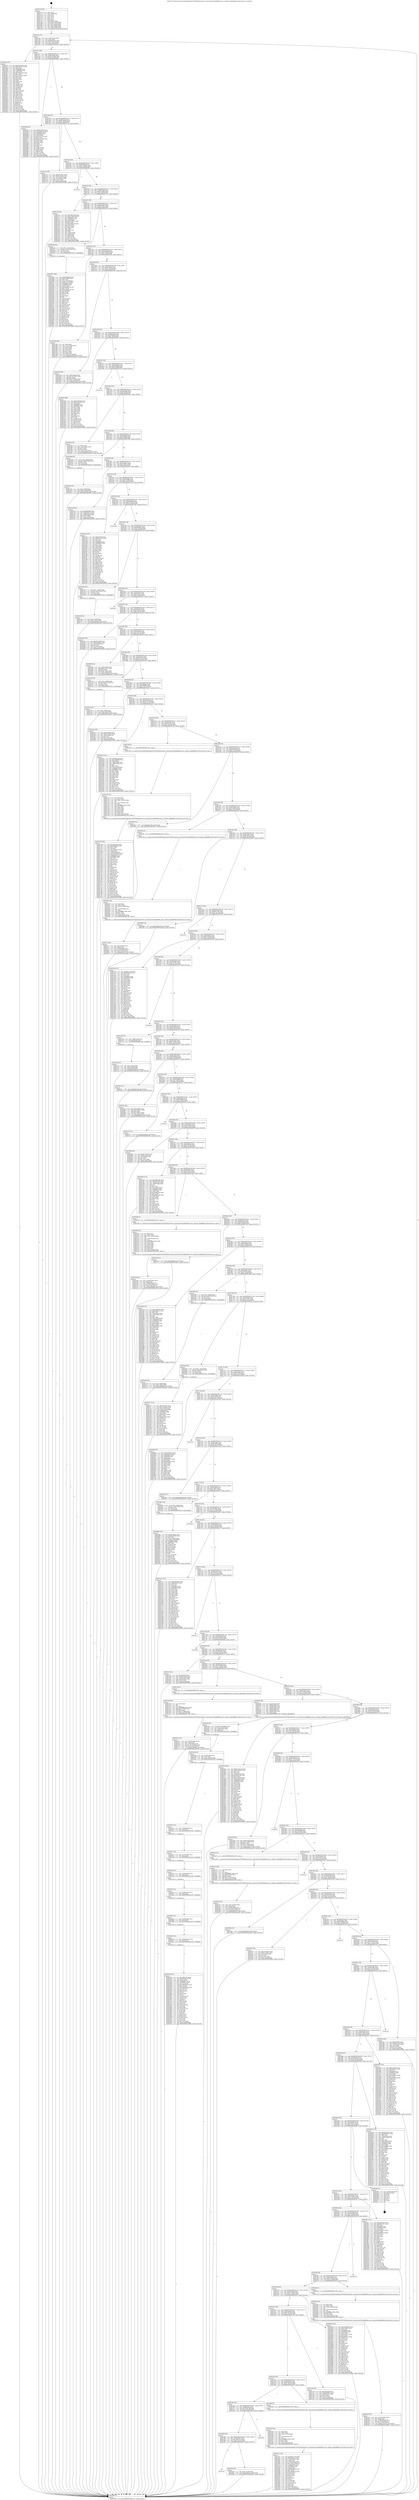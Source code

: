 digraph "0x401270" {
  label = "0x401270 (/mnt/c/Users/mathe/Desktop/tcc/POCII/binaries/extr_reactoswin32ssgdidibdib_new.c_Dummy_AlphaBlend_Final-ollvm.out::main(0))"
  labelloc = "t"
  node[shape=record]

  Entry [label="",width=0.3,height=0.3,shape=circle,fillcolor=black,style=filled]
  "0x4012a2" [label="{
     0x4012a2 [32]\l
     | [instrs]\l
     &nbsp;&nbsp;0x4012a2 \<+6\>: mov -0xc4(%rbp),%eax\l
     &nbsp;&nbsp;0x4012a8 \<+2\>: mov %eax,%ecx\l
     &nbsp;&nbsp;0x4012aa \<+6\>: sub $0x83d81019,%ecx\l
     &nbsp;&nbsp;0x4012b0 \<+6\>: mov %eax,-0xc8(%rbp)\l
     &nbsp;&nbsp;0x4012b6 \<+6\>: mov %ecx,-0xcc(%rbp)\l
     &nbsp;&nbsp;0x4012bc \<+6\>: je 0000000000402aca \<main+0x185a\>\l
  }"]
  "0x402aca" [label="{
     0x402aca [147]\l
     | [instrs]\l
     &nbsp;&nbsp;0x402aca \<+5\>: mov $0x2b77be76,%eax\l
     &nbsp;&nbsp;0x402acf \<+5\>: mov $0x29d83478,%ecx\l
     &nbsp;&nbsp;0x402ad4 \<+2\>: mov $0x1,%dl\l
     &nbsp;&nbsp;0x402ad6 \<+7\>: mov 0x406060,%esi\l
     &nbsp;&nbsp;0x402add \<+7\>: mov 0x406064,%edi\l
     &nbsp;&nbsp;0x402ae4 \<+3\>: mov %esi,%r8d\l
     &nbsp;&nbsp;0x402ae7 \<+7\>: add $0x770ae158,%r8d\l
     &nbsp;&nbsp;0x402aee \<+4\>: sub $0x1,%r8d\l
     &nbsp;&nbsp;0x402af2 \<+7\>: sub $0x770ae158,%r8d\l
     &nbsp;&nbsp;0x402af9 \<+4\>: imul %r8d,%esi\l
     &nbsp;&nbsp;0x402afd \<+3\>: and $0x1,%esi\l
     &nbsp;&nbsp;0x402b00 \<+3\>: cmp $0x0,%esi\l
     &nbsp;&nbsp;0x402b03 \<+4\>: sete %r9b\l
     &nbsp;&nbsp;0x402b07 \<+3\>: cmp $0xa,%edi\l
     &nbsp;&nbsp;0x402b0a \<+4\>: setl %r10b\l
     &nbsp;&nbsp;0x402b0e \<+3\>: mov %r9b,%r11b\l
     &nbsp;&nbsp;0x402b11 \<+4\>: xor $0xff,%r11b\l
     &nbsp;&nbsp;0x402b15 \<+3\>: mov %r10b,%bl\l
     &nbsp;&nbsp;0x402b18 \<+3\>: xor $0xff,%bl\l
     &nbsp;&nbsp;0x402b1b \<+3\>: xor $0x0,%dl\l
     &nbsp;&nbsp;0x402b1e \<+3\>: mov %r11b,%r14b\l
     &nbsp;&nbsp;0x402b21 \<+4\>: and $0x0,%r14b\l
     &nbsp;&nbsp;0x402b25 \<+3\>: and %dl,%r9b\l
     &nbsp;&nbsp;0x402b28 \<+3\>: mov %bl,%r15b\l
     &nbsp;&nbsp;0x402b2b \<+4\>: and $0x0,%r15b\l
     &nbsp;&nbsp;0x402b2f \<+3\>: and %dl,%r10b\l
     &nbsp;&nbsp;0x402b32 \<+3\>: or %r9b,%r14b\l
     &nbsp;&nbsp;0x402b35 \<+3\>: or %r10b,%r15b\l
     &nbsp;&nbsp;0x402b38 \<+3\>: xor %r15b,%r14b\l
     &nbsp;&nbsp;0x402b3b \<+3\>: or %bl,%r11b\l
     &nbsp;&nbsp;0x402b3e \<+4\>: xor $0xff,%r11b\l
     &nbsp;&nbsp;0x402b42 \<+3\>: or $0x0,%dl\l
     &nbsp;&nbsp;0x402b45 \<+3\>: and %dl,%r11b\l
     &nbsp;&nbsp;0x402b48 \<+3\>: or %r11b,%r14b\l
     &nbsp;&nbsp;0x402b4b \<+4\>: test $0x1,%r14b\l
     &nbsp;&nbsp;0x402b4f \<+3\>: cmovne %ecx,%eax\l
     &nbsp;&nbsp;0x402b52 \<+6\>: mov %eax,-0xc4(%rbp)\l
     &nbsp;&nbsp;0x402b58 \<+5\>: jmp 000000000040309b \<main+0x1e2b\>\l
  }"]
  "0x4012c2" [label="{
     0x4012c2 [28]\l
     | [instrs]\l
     &nbsp;&nbsp;0x4012c2 \<+5\>: jmp 00000000004012c7 \<main+0x57\>\l
     &nbsp;&nbsp;0x4012c7 \<+6\>: mov -0xc8(%rbp),%eax\l
     &nbsp;&nbsp;0x4012cd \<+5\>: sub $0x85e9118b,%eax\l
     &nbsp;&nbsp;0x4012d2 \<+6\>: mov %eax,-0xd0(%rbp)\l
     &nbsp;&nbsp;0x4012d8 \<+6\>: je 000000000040294e \<main+0x16de\>\l
  }"]
  Exit [label="",width=0.3,height=0.3,shape=circle,fillcolor=black,style=filled,peripheries=2]
  "0x40294e" [label="{
     0x40294e [91]\l
     | [instrs]\l
     &nbsp;&nbsp;0x40294e \<+5\>: mov $0xbb2e3fcc,%eax\l
     &nbsp;&nbsp;0x402953 \<+5\>: mov $0x5585d1e4,%ecx\l
     &nbsp;&nbsp;0x402958 \<+7\>: mov 0x406060,%edx\l
     &nbsp;&nbsp;0x40295f \<+7\>: mov 0x406064,%esi\l
     &nbsp;&nbsp;0x402966 \<+2\>: mov %edx,%edi\l
     &nbsp;&nbsp;0x402968 \<+6\>: sub $0xb1427f28,%edi\l
     &nbsp;&nbsp;0x40296e \<+3\>: sub $0x1,%edi\l
     &nbsp;&nbsp;0x402971 \<+6\>: add $0xb1427f28,%edi\l
     &nbsp;&nbsp;0x402977 \<+3\>: imul %edi,%edx\l
     &nbsp;&nbsp;0x40297a \<+3\>: and $0x1,%edx\l
     &nbsp;&nbsp;0x40297d \<+3\>: cmp $0x0,%edx\l
     &nbsp;&nbsp;0x402980 \<+4\>: sete %r8b\l
     &nbsp;&nbsp;0x402984 \<+3\>: cmp $0xa,%esi\l
     &nbsp;&nbsp;0x402987 \<+4\>: setl %r9b\l
     &nbsp;&nbsp;0x40298b \<+3\>: mov %r8b,%r10b\l
     &nbsp;&nbsp;0x40298e \<+3\>: and %r9b,%r10b\l
     &nbsp;&nbsp;0x402991 \<+3\>: xor %r9b,%r8b\l
     &nbsp;&nbsp;0x402994 \<+3\>: or %r8b,%r10b\l
     &nbsp;&nbsp;0x402997 \<+4\>: test $0x1,%r10b\l
     &nbsp;&nbsp;0x40299b \<+3\>: cmovne %ecx,%eax\l
     &nbsp;&nbsp;0x40299e \<+6\>: mov %eax,-0xc4(%rbp)\l
     &nbsp;&nbsp;0x4029a4 \<+5\>: jmp 000000000040309b \<main+0x1e2b\>\l
  }"]
  "0x4012de" [label="{
     0x4012de [28]\l
     | [instrs]\l
     &nbsp;&nbsp;0x4012de \<+5\>: jmp 00000000004012e3 \<main+0x73\>\l
     &nbsp;&nbsp;0x4012e3 \<+6\>: mov -0xc8(%rbp),%eax\l
     &nbsp;&nbsp;0x4012e9 \<+5\>: sub $0x86254936,%eax\l
     &nbsp;&nbsp;0x4012ee \<+6\>: mov %eax,-0xd4(%rbp)\l
     &nbsp;&nbsp;0x4012f4 \<+6\>: je 0000000000402116 \<main+0xea6\>\l
  }"]
  "0x401aa2" [label="{
     0x401aa2\l
  }", style=dashed]
  "0x402116" [label="{
     0x402116 [30]\l
     | [instrs]\l
     &nbsp;&nbsp;0x402116 \<+5\>: mov $0xbc87612e,%eax\l
     &nbsp;&nbsp;0x40211b \<+5\>: mov $0x25126d53,%ecx\l
     &nbsp;&nbsp;0x402120 \<+3\>: mov -0x7c(%rbp),%edx\l
     &nbsp;&nbsp;0x402123 \<+3\>: cmp -0x70(%rbp),%edx\l
     &nbsp;&nbsp;0x402126 \<+3\>: cmovl %ecx,%eax\l
     &nbsp;&nbsp;0x402129 \<+6\>: mov %eax,-0xc4(%rbp)\l
     &nbsp;&nbsp;0x40212f \<+5\>: jmp 000000000040309b \<main+0x1e2b\>\l
  }"]
  "0x4012fa" [label="{
     0x4012fa [28]\l
     | [instrs]\l
     &nbsp;&nbsp;0x4012fa \<+5\>: jmp 00000000004012ff \<main+0x8f\>\l
     &nbsp;&nbsp;0x4012ff \<+6\>: mov -0xc8(%rbp),%eax\l
     &nbsp;&nbsp;0x401305 \<+5\>: sub $0x874db590,%eax\l
     &nbsp;&nbsp;0x40130a \<+6\>: mov %eax,-0xd8(%rbp)\l
     &nbsp;&nbsp;0x401310 \<+6\>: je 0000000000402f0a \<main+0x1c9a\>\l
  }"]
  "0x402de8" [label="{
     0x402de8 [22]\l
     | [instrs]\l
     &nbsp;&nbsp;0x402de8 \<+7\>: movl $0x0,-0x38(%rbp)\l
     &nbsp;&nbsp;0x402def \<+10\>: movl $0x5acfb2c4,-0xc4(%rbp)\l
     &nbsp;&nbsp;0x402df9 \<+5\>: jmp 000000000040309b \<main+0x1e2b\>\l
  }"]
  "0x402f0a" [label="{
     0x402f0a\l
  }", style=dashed]
  "0x401316" [label="{
     0x401316 [28]\l
     | [instrs]\l
     &nbsp;&nbsp;0x401316 \<+5\>: jmp 000000000040131b \<main+0xab\>\l
     &nbsp;&nbsp;0x40131b \<+6\>: mov -0xc8(%rbp),%eax\l
     &nbsp;&nbsp;0x401321 \<+5\>: sub $0x8875ed0f,%eax\l
     &nbsp;&nbsp;0x401326 \<+6\>: mov %eax,-0xdc(%rbp)\l
     &nbsp;&nbsp;0x40132c \<+6\>: je 0000000000402c10 \<main+0x19a0\>\l
  }"]
  "0x401a86" [label="{
     0x401a86 [28]\l
     | [instrs]\l
     &nbsp;&nbsp;0x401a86 \<+5\>: jmp 0000000000401a8b \<main+0x81b\>\l
     &nbsp;&nbsp;0x401a8b \<+6\>: mov -0xc8(%rbp),%eax\l
     &nbsp;&nbsp;0x401a91 \<+5\>: sub $0x7d4be135,%eax\l
     &nbsp;&nbsp;0x401a96 \<+6\>: mov %eax,-0x1ec(%rbp)\l
     &nbsp;&nbsp;0x401a9c \<+6\>: je 0000000000402de8 \<main+0x1b78\>\l
  }"]
  "0x402c10" [label="{
     0x402c10 [91]\l
     | [instrs]\l
     &nbsp;&nbsp;0x402c10 \<+5\>: mov $0x7b99c7dd,%eax\l
     &nbsp;&nbsp;0x402c15 \<+5\>: mov $0x272a8126,%ecx\l
     &nbsp;&nbsp;0x402c1a \<+7\>: mov 0x406060,%edx\l
     &nbsp;&nbsp;0x402c21 \<+7\>: mov 0x406064,%esi\l
     &nbsp;&nbsp;0x402c28 \<+2\>: mov %edx,%edi\l
     &nbsp;&nbsp;0x402c2a \<+6\>: add $0xe2fe007b,%edi\l
     &nbsp;&nbsp;0x402c30 \<+3\>: sub $0x1,%edi\l
     &nbsp;&nbsp;0x402c33 \<+6\>: sub $0xe2fe007b,%edi\l
     &nbsp;&nbsp;0x402c39 \<+3\>: imul %edi,%edx\l
     &nbsp;&nbsp;0x402c3c \<+3\>: and $0x1,%edx\l
     &nbsp;&nbsp;0x402c3f \<+3\>: cmp $0x0,%edx\l
     &nbsp;&nbsp;0x402c42 \<+4\>: sete %r8b\l
     &nbsp;&nbsp;0x402c46 \<+3\>: cmp $0xa,%esi\l
     &nbsp;&nbsp;0x402c49 \<+4\>: setl %r9b\l
     &nbsp;&nbsp;0x402c4d \<+3\>: mov %r8b,%r10b\l
     &nbsp;&nbsp;0x402c50 \<+3\>: and %r9b,%r10b\l
     &nbsp;&nbsp;0x402c53 \<+3\>: xor %r9b,%r8b\l
     &nbsp;&nbsp;0x402c56 \<+3\>: or %r8b,%r10b\l
     &nbsp;&nbsp;0x402c59 \<+4\>: test $0x1,%r10b\l
     &nbsp;&nbsp;0x402c5d \<+3\>: cmovne %ecx,%eax\l
     &nbsp;&nbsp;0x402c60 \<+6\>: mov %eax,-0xc4(%rbp)\l
     &nbsp;&nbsp;0x402c66 \<+5\>: jmp 000000000040309b \<main+0x1e2b\>\l
  }"]
  "0x401332" [label="{
     0x401332 [28]\l
     | [instrs]\l
     &nbsp;&nbsp;0x401332 \<+5\>: jmp 0000000000401337 \<main+0xc7\>\l
     &nbsp;&nbsp;0x401337 \<+6\>: mov -0xc8(%rbp),%eax\l
     &nbsp;&nbsp;0x40133d \<+5\>: sub $0x8d015a01,%eax\l
     &nbsp;&nbsp;0x401342 \<+6\>: mov %eax,-0xe0(%rbp)\l
     &nbsp;&nbsp;0x401348 \<+6\>: je 000000000040204a \<main+0xdda\>\l
  }"]
  "0x402fdd" [label="{
     0x402fdd\l
  }", style=dashed]
  "0x40204a" [label="{
     0x40204a [23]\l
     | [instrs]\l
     &nbsp;&nbsp;0x40204a \<+7\>: movl $0x1,-0x70(%rbp)\l
     &nbsp;&nbsp;0x402051 \<+4\>: movslq -0x70(%rbp),%rax\l
     &nbsp;&nbsp;0x402055 \<+4\>: shl $0x2,%rax\l
     &nbsp;&nbsp;0x402059 \<+3\>: mov %rax,%rdi\l
     &nbsp;&nbsp;0x40205c \<+5\>: call 0000000000401050 \<malloc@plt\>\l
     | [calls]\l
     &nbsp;&nbsp;0x401050 \{1\} (unknown)\l
  }"]
  "0x40134e" [label="{
     0x40134e [28]\l
     | [instrs]\l
     &nbsp;&nbsp;0x40134e \<+5\>: jmp 0000000000401353 \<main+0xe3\>\l
     &nbsp;&nbsp;0x401353 \<+6\>: mov -0xc8(%rbp),%eax\l
     &nbsp;&nbsp;0x401359 \<+5\>: sub $0x97a98269,%eax\l
     &nbsp;&nbsp;0x40135e \<+6\>: mov %eax,-0xe4(%rbp)\l
     &nbsp;&nbsp;0x401364 \<+6\>: je 0000000000402184 \<main+0xf14\>\l
  }"]
  "0x402d1f" [label="{
     0x402d1f [151]\l
     | [instrs]\l
     &nbsp;&nbsp;0x402d1f \<+5\>: mov $0x7b99c7dd,%eax\l
     &nbsp;&nbsp;0x402d24 \<+5\>: mov $0xd9cd4a74,%esi\l
     &nbsp;&nbsp;0x402d29 \<+3\>: mov $0x1,%r10b\l
     &nbsp;&nbsp;0x402d2c \<+8\>: mov 0x406060,%r11d\l
     &nbsp;&nbsp;0x402d34 \<+7\>: mov 0x406064,%ebx\l
     &nbsp;&nbsp;0x402d3b \<+3\>: mov %r11d,%r14d\l
     &nbsp;&nbsp;0x402d3e \<+7\>: add $0x1060642b,%r14d\l
     &nbsp;&nbsp;0x402d45 \<+4\>: sub $0x1,%r14d\l
     &nbsp;&nbsp;0x402d49 \<+7\>: sub $0x1060642b,%r14d\l
     &nbsp;&nbsp;0x402d50 \<+4\>: imul %r14d,%r11d\l
     &nbsp;&nbsp;0x402d54 \<+4\>: and $0x1,%r11d\l
     &nbsp;&nbsp;0x402d58 \<+4\>: cmp $0x0,%r11d\l
     &nbsp;&nbsp;0x402d5c \<+4\>: sete %r15b\l
     &nbsp;&nbsp;0x402d60 \<+3\>: cmp $0xa,%ebx\l
     &nbsp;&nbsp;0x402d63 \<+4\>: setl %r12b\l
     &nbsp;&nbsp;0x402d67 \<+3\>: mov %r15b,%r13b\l
     &nbsp;&nbsp;0x402d6a \<+4\>: xor $0xff,%r13b\l
     &nbsp;&nbsp;0x402d6e \<+3\>: mov %r12b,%cl\l
     &nbsp;&nbsp;0x402d71 \<+3\>: xor $0xff,%cl\l
     &nbsp;&nbsp;0x402d74 \<+4\>: xor $0x0,%r10b\l
     &nbsp;&nbsp;0x402d78 \<+3\>: mov %r13b,%dl\l
     &nbsp;&nbsp;0x402d7b \<+3\>: and $0x0,%dl\l
     &nbsp;&nbsp;0x402d7e \<+3\>: and %r10b,%r15b\l
     &nbsp;&nbsp;0x402d81 \<+3\>: mov %cl,%dil\l
     &nbsp;&nbsp;0x402d84 \<+4\>: and $0x0,%dil\l
     &nbsp;&nbsp;0x402d88 \<+3\>: and %r10b,%r12b\l
     &nbsp;&nbsp;0x402d8b \<+3\>: or %r15b,%dl\l
     &nbsp;&nbsp;0x402d8e \<+3\>: or %r12b,%dil\l
     &nbsp;&nbsp;0x402d91 \<+3\>: xor %dil,%dl\l
     &nbsp;&nbsp;0x402d94 \<+3\>: or %cl,%r13b\l
     &nbsp;&nbsp;0x402d97 \<+4\>: xor $0xff,%r13b\l
     &nbsp;&nbsp;0x402d9b \<+4\>: or $0x0,%r10b\l
     &nbsp;&nbsp;0x402d9f \<+3\>: and %r10b,%r13b\l
     &nbsp;&nbsp;0x402da2 \<+3\>: or %r13b,%dl\l
     &nbsp;&nbsp;0x402da5 \<+3\>: test $0x1,%dl\l
     &nbsp;&nbsp;0x402da8 \<+3\>: cmovne %esi,%eax\l
     &nbsp;&nbsp;0x402dab \<+6\>: mov %eax,-0xc4(%rbp)\l
     &nbsp;&nbsp;0x402db1 \<+5\>: jmp 000000000040309b \<main+0x1e2b\>\l
  }"]
  "0x402184" [label="{
     0x402184 [36]\l
     | [instrs]\l
     &nbsp;&nbsp;0x402184 \<+2\>: xor %eax,%eax\l
     &nbsp;&nbsp;0x402186 \<+3\>: mov -0x7c(%rbp),%ecx\l
     &nbsp;&nbsp;0x402189 \<+2\>: mov %eax,%edx\l
     &nbsp;&nbsp;0x40218b \<+2\>: sub %ecx,%edx\l
     &nbsp;&nbsp;0x40218d \<+2\>: mov %eax,%ecx\l
     &nbsp;&nbsp;0x40218f \<+3\>: sub $0x1,%ecx\l
     &nbsp;&nbsp;0x402192 \<+2\>: add %ecx,%edx\l
     &nbsp;&nbsp;0x402194 \<+2\>: sub %edx,%eax\l
     &nbsp;&nbsp;0x402196 \<+3\>: mov %eax,-0x7c(%rbp)\l
     &nbsp;&nbsp;0x402199 \<+10\>: movl $0x86254936,-0xc4(%rbp)\l
     &nbsp;&nbsp;0x4021a3 \<+5\>: jmp 000000000040309b \<main+0x1e2b\>\l
  }"]
  "0x40136a" [label="{
     0x40136a [28]\l
     | [instrs]\l
     &nbsp;&nbsp;0x40136a \<+5\>: jmp 000000000040136f \<main+0xff\>\l
     &nbsp;&nbsp;0x40136f \<+6\>: mov -0xc8(%rbp),%eax\l
     &nbsp;&nbsp;0x401375 \<+5\>: sub $0x9c129738,%eax\l
     &nbsp;&nbsp;0x40137a \<+6\>: mov %eax,-0xe8(%rbp)\l
     &nbsp;&nbsp;0x401380 \<+6\>: je 000000000040243a \<main+0x11ca\>\l
  }"]
  "0x402d10" [label="{
     0x402d10 [15]\l
     | [instrs]\l
     &nbsp;&nbsp;0x402d10 \<+7\>: mov -0xb8(%rbp),%rcx\l
     &nbsp;&nbsp;0x402d17 \<+3\>: mov %rcx,%rdi\l
     &nbsp;&nbsp;0x402d1a \<+5\>: call 0000000000401030 \<free@plt\>\l
     | [calls]\l
     &nbsp;&nbsp;0x401030 \{1\} (unknown)\l
  }"]
  "0x40243a" [label="{
     0x40243a [40]\l
     | [instrs]\l
     &nbsp;&nbsp;0x40243a \<+6\>: mov -0x9c(%rbp),%eax\l
     &nbsp;&nbsp;0x402440 \<+5\>: sub $0x52b744d7,%eax\l
     &nbsp;&nbsp;0x402445 \<+3\>: add $0x1,%eax\l
     &nbsp;&nbsp;0x402448 \<+5\>: add $0x52b744d7,%eax\l
     &nbsp;&nbsp;0x40244d \<+6\>: mov %eax,-0x9c(%rbp)\l
     &nbsp;&nbsp;0x402453 \<+10\>: movl $0xb253f388,-0xc4(%rbp)\l
     &nbsp;&nbsp;0x40245d \<+5\>: jmp 000000000040309b \<main+0x1e2b\>\l
  }"]
  "0x401386" [label="{
     0x401386 [28]\l
     | [instrs]\l
     &nbsp;&nbsp;0x401386 \<+5\>: jmp 000000000040138b \<main+0x11b\>\l
     &nbsp;&nbsp;0x40138b \<+6\>: mov -0xc8(%rbp),%eax\l
     &nbsp;&nbsp;0x401391 \<+5\>: sub $0x9e9d8ccb,%eax\l
     &nbsp;&nbsp;0x401396 \<+6\>: mov %eax,-0xec(%rbp)\l
     &nbsp;&nbsp;0x40139c \<+6\>: je 0000000000402593 \<main+0x1323\>\l
  }"]
  "0x402d01" [label="{
     0x402d01 [15]\l
     | [instrs]\l
     &nbsp;&nbsp;0x402d01 \<+7\>: mov -0xa8(%rbp),%rcx\l
     &nbsp;&nbsp;0x402d08 \<+3\>: mov %rcx,%rdi\l
     &nbsp;&nbsp;0x402d0b \<+5\>: call 0000000000401030 \<free@plt\>\l
     | [calls]\l
     &nbsp;&nbsp;0x401030 \{1\} (unknown)\l
  }"]
  "0x402593" [label="{
     0x402593 [86]\l
     | [instrs]\l
     &nbsp;&nbsp;0x402593 \<+5\>: mov $0x874db590,%eax\l
     &nbsp;&nbsp;0x402598 \<+5\>: mov $0xfe3d75b6,%ecx\l
     &nbsp;&nbsp;0x40259d \<+2\>: xor %edx,%edx\l
     &nbsp;&nbsp;0x40259f \<+7\>: mov 0x406060,%esi\l
     &nbsp;&nbsp;0x4025a6 \<+7\>: mov 0x406064,%edi\l
     &nbsp;&nbsp;0x4025ad \<+3\>: sub $0x1,%edx\l
     &nbsp;&nbsp;0x4025b0 \<+3\>: mov %esi,%r8d\l
     &nbsp;&nbsp;0x4025b3 \<+3\>: add %edx,%r8d\l
     &nbsp;&nbsp;0x4025b6 \<+4\>: imul %r8d,%esi\l
     &nbsp;&nbsp;0x4025ba \<+3\>: and $0x1,%esi\l
     &nbsp;&nbsp;0x4025bd \<+3\>: cmp $0x0,%esi\l
     &nbsp;&nbsp;0x4025c0 \<+4\>: sete %r9b\l
     &nbsp;&nbsp;0x4025c4 \<+3\>: cmp $0xa,%edi\l
     &nbsp;&nbsp;0x4025c7 \<+4\>: setl %r10b\l
     &nbsp;&nbsp;0x4025cb \<+3\>: mov %r9b,%r11b\l
     &nbsp;&nbsp;0x4025ce \<+3\>: and %r10b,%r11b\l
     &nbsp;&nbsp;0x4025d1 \<+3\>: xor %r10b,%r9b\l
     &nbsp;&nbsp;0x4025d4 \<+3\>: or %r9b,%r11b\l
     &nbsp;&nbsp;0x4025d7 \<+4\>: test $0x1,%r11b\l
     &nbsp;&nbsp;0x4025db \<+3\>: cmovne %ecx,%eax\l
     &nbsp;&nbsp;0x4025de \<+6\>: mov %eax,-0xc4(%rbp)\l
     &nbsp;&nbsp;0x4025e4 \<+5\>: jmp 000000000040309b \<main+0x1e2b\>\l
  }"]
  "0x4013a2" [label="{
     0x4013a2 [28]\l
     | [instrs]\l
     &nbsp;&nbsp;0x4013a2 \<+5\>: jmp 00000000004013a7 \<main+0x137\>\l
     &nbsp;&nbsp;0x4013a7 \<+6\>: mov -0xc8(%rbp),%eax\l
     &nbsp;&nbsp;0x4013ad \<+5\>: sub $0xa498a4d0,%eax\l
     &nbsp;&nbsp;0x4013b2 \<+6\>: mov %eax,-0xf0(%rbp)\l
     &nbsp;&nbsp;0x4013b8 \<+6\>: je 0000000000402e7e \<main+0x1c0e\>\l
  }"]
  "0x402cf2" [label="{
     0x402cf2 [15]\l
     | [instrs]\l
     &nbsp;&nbsp;0x402cf2 \<+7\>: mov -0x98(%rbp),%rcx\l
     &nbsp;&nbsp;0x402cf9 \<+3\>: mov %rcx,%rdi\l
     &nbsp;&nbsp;0x402cfc \<+5\>: call 0000000000401030 \<free@plt\>\l
     | [calls]\l
     &nbsp;&nbsp;0x401030 \{1\} (unknown)\l
  }"]
  "0x402e7e" [label="{
     0x402e7e\l
  }", style=dashed]
  "0x4013be" [label="{
     0x4013be [28]\l
     | [instrs]\l
     &nbsp;&nbsp;0x4013be \<+5\>: jmp 00000000004013c3 \<main+0x153\>\l
     &nbsp;&nbsp;0x4013c3 \<+6\>: mov -0xc8(%rbp),%eax\l
     &nbsp;&nbsp;0x4013c9 \<+5\>: sub $0xabd3394d,%eax\l
     &nbsp;&nbsp;0x4013ce \<+6\>: mov %eax,-0xf4(%rbp)\l
     &nbsp;&nbsp;0x4013d4 \<+6\>: je 0000000000401dda \<main+0xb6a\>\l
  }"]
  "0x402ce3" [label="{
     0x402ce3 [15]\l
     | [instrs]\l
     &nbsp;&nbsp;0x402ce3 \<+7\>: mov -0x88(%rbp),%rcx\l
     &nbsp;&nbsp;0x402cea \<+3\>: mov %rcx,%rdi\l
     &nbsp;&nbsp;0x402ced \<+5\>: call 0000000000401030 \<free@plt\>\l
     | [calls]\l
     &nbsp;&nbsp;0x401030 \{1\} (unknown)\l
  }"]
  "0x401dda" [label="{
     0x401dda [28]\l
     | [instrs]\l
     &nbsp;&nbsp;0x401dda \<+2\>: xor %eax,%eax\l
     &nbsp;&nbsp;0x401ddc \<+3\>: mov -0x5c(%rbp),%ecx\l
     &nbsp;&nbsp;0x401ddf \<+3\>: sub $0x1,%eax\l
     &nbsp;&nbsp;0x401de2 \<+2\>: sub %eax,%ecx\l
     &nbsp;&nbsp;0x401de4 \<+3\>: mov %ecx,-0x5c(%rbp)\l
     &nbsp;&nbsp;0x401de7 \<+10\>: movl $0x24e405a3,-0xc4(%rbp)\l
     &nbsp;&nbsp;0x401df1 \<+5\>: jmp 000000000040309b \<main+0x1e2b\>\l
  }"]
  "0x4013da" [label="{
     0x4013da [28]\l
     | [instrs]\l
     &nbsp;&nbsp;0x4013da \<+5\>: jmp 00000000004013df \<main+0x16f\>\l
     &nbsp;&nbsp;0x4013df \<+6\>: mov -0xc8(%rbp),%eax\l
     &nbsp;&nbsp;0x4013e5 \<+5\>: sub $0xaddf4494,%eax\l
     &nbsp;&nbsp;0x4013ea \<+6\>: mov %eax,-0xf8(%rbp)\l
     &nbsp;&nbsp;0x4013f0 \<+6\>: je 000000000040228b \<main+0x101b\>\l
  }"]
  "0x402cd7" [label="{
     0x402cd7 [12]\l
     | [instrs]\l
     &nbsp;&nbsp;0x402cd7 \<+4\>: mov -0x78(%rbp),%rcx\l
     &nbsp;&nbsp;0x402cdb \<+3\>: mov %rcx,%rdi\l
     &nbsp;&nbsp;0x402cde \<+5\>: call 0000000000401030 \<free@plt\>\l
     | [calls]\l
     &nbsp;&nbsp;0x401030 \{1\} (unknown)\l
  }"]
  "0x40228b" [label="{
     0x40228b [29]\l
     | [instrs]\l
     &nbsp;&nbsp;0x40228b \<+10\>: movl $0x1,-0x90(%rbp)\l
     &nbsp;&nbsp;0x402295 \<+7\>: movslq -0x90(%rbp),%rax\l
     &nbsp;&nbsp;0x40229c \<+4\>: shl $0x2,%rax\l
     &nbsp;&nbsp;0x4022a0 \<+3\>: mov %rax,%rdi\l
     &nbsp;&nbsp;0x4022a3 \<+5\>: call 0000000000401050 \<malloc@plt\>\l
     | [calls]\l
     &nbsp;&nbsp;0x401050 \{1\} (unknown)\l
  }"]
  "0x4013f6" [label="{
     0x4013f6 [28]\l
     | [instrs]\l
     &nbsp;&nbsp;0x4013f6 \<+5\>: jmp 00000000004013fb \<main+0x18b\>\l
     &nbsp;&nbsp;0x4013fb \<+6\>: mov -0xc8(%rbp),%eax\l
     &nbsp;&nbsp;0x401401 \<+5\>: sub $0xb1d30573,%eax\l
     &nbsp;&nbsp;0x401406 \<+6\>: mov %eax,-0xfc(%rbp)\l
     &nbsp;&nbsp;0x40140c \<+6\>: je 00000000004021df \<main+0xf6f\>\l
  }"]
  "0x402ccb" [label="{
     0x402ccb [12]\l
     | [instrs]\l
     &nbsp;&nbsp;0x402ccb \<+4\>: mov -0x68(%rbp),%rcx\l
     &nbsp;&nbsp;0x402ccf \<+3\>: mov %rcx,%rdi\l
     &nbsp;&nbsp;0x402cd2 \<+5\>: call 0000000000401030 \<free@plt\>\l
     | [calls]\l
     &nbsp;&nbsp;0x401030 \{1\} (unknown)\l
  }"]
  "0x4021df" [label="{
     0x4021df [33]\l
     | [instrs]\l
     &nbsp;&nbsp;0x4021df \<+5\>: mov $0xaddf4494,%eax\l
     &nbsp;&nbsp;0x4021e4 \<+5\>: mov $0xfd3c8379,%ecx\l
     &nbsp;&nbsp;0x4021e9 \<+6\>: mov -0x8c(%rbp),%edx\l
     &nbsp;&nbsp;0x4021ef \<+3\>: cmp -0x80(%rbp),%edx\l
     &nbsp;&nbsp;0x4021f2 \<+3\>: cmovl %ecx,%eax\l
     &nbsp;&nbsp;0x4021f5 \<+6\>: mov %eax,-0xc4(%rbp)\l
     &nbsp;&nbsp;0x4021fb \<+5\>: jmp 000000000040309b \<main+0x1e2b\>\l
  }"]
  "0x401412" [label="{
     0x401412 [28]\l
     | [instrs]\l
     &nbsp;&nbsp;0x401412 \<+5\>: jmp 0000000000401417 \<main+0x1a7\>\l
     &nbsp;&nbsp;0x401417 \<+6\>: mov -0xc8(%rbp),%eax\l
     &nbsp;&nbsp;0x40141d \<+5\>: sub $0xb253f388,%eax\l
     &nbsp;&nbsp;0x401422 \<+6\>: mov %eax,-0x100(%rbp)\l
     &nbsp;&nbsp;0x401428 \<+6\>: je 00000000004022c8 \<main+0x1058\>\l
  }"]
  "0x402cb9" [label="{
     0x402cb9 [18]\l
     | [instrs]\l
     &nbsp;&nbsp;0x402cb9 \<+4\>: mov -0x58(%rbp),%rcx\l
     &nbsp;&nbsp;0x402cbd \<+3\>: mov %rcx,%rdi\l
     &nbsp;&nbsp;0x402cc0 \<+6\>: mov %eax,-0x220(%rbp)\l
     &nbsp;&nbsp;0x402cc6 \<+5\>: call 0000000000401030 \<free@plt\>\l
     | [calls]\l
     &nbsp;&nbsp;0x401030 \{1\} (unknown)\l
  }"]
  "0x4022c8" [label="{
     0x4022c8 [137]\l
     | [instrs]\l
     &nbsp;&nbsp;0x4022c8 \<+5\>: mov $0xa4ae5ef,%eax\l
     &nbsp;&nbsp;0x4022cd \<+5\>: mov $0xc907178a,%ecx\l
     &nbsp;&nbsp;0x4022d2 \<+2\>: mov $0x1,%dl\l
     &nbsp;&nbsp;0x4022d4 \<+2\>: xor %esi,%esi\l
     &nbsp;&nbsp;0x4022d6 \<+7\>: mov 0x406060,%edi\l
     &nbsp;&nbsp;0x4022dd \<+8\>: mov 0x406064,%r8d\l
     &nbsp;&nbsp;0x4022e5 \<+3\>: sub $0x1,%esi\l
     &nbsp;&nbsp;0x4022e8 \<+3\>: mov %edi,%r9d\l
     &nbsp;&nbsp;0x4022eb \<+3\>: add %esi,%r9d\l
     &nbsp;&nbsp;0x4022ee \<+4\>: imul %r9d,%edi\l
     &nbsp;&nbsp;0x4022f2 \<+3\>: and $0x1,%edi\l
     &nbsp;&nbsp;0x4022f5 \<+3\>: cmp $0x0,%edi\l
     &nbsp;&nbsp;0x4022f8 \<+4\>: sete %r10b\l
     &nbsp;&nbsp;0x4022fc \<+4\>: cmp $0xa,%r8d\l
     &nbsp;&nbsp;0x402300 \<+4\>: setl %r11b\l
     &nbsp;&nbsp;0x402304 \<+3\>: mov %r10b,%bl\l
     &nbsp;&nbsp;0x402307 \<+3\>: xor $0xff,%bl\l
     &nbsp;&nbsp;0x40230a \<+3\>: mov %r11b,%r14b\l
     &nbsp;&nbsp;0x40230d \<+4\>: xor $0xff,%r14b\l
     &nbsp;&nbsp;0x402311 \<+3\>: xor $0x1,%dl\l
     &nbsp;&nbsp;0x402314 \<+3\>: mov %bl,%r15b\l
     &nbsp;&nbsp;0x402317 \<+4\>: and $0xff,%r15b\l
     &nbsp;&nbsp;0x40231b \<+3\>: and %dl,%r10b\l
     &nbsp;&nbsp;0x40231e \<+3\>: mov %r14b,%r12b\l
     &nbsp;&nbsp;0x402321 \<+4\>: and $0xff,%r12b\l
     &nbsp;&nbsp;0x402325 \<+3\>: and %dl,%r11b\l
     &nbsp;&nbsp;0x402328 \<+3\>: or %r10b,%r15b\l
     &nbsp;&nbsp;0x40232b \<+3\>: or %r11b,%r12b\l
     &nbsp;&nbsp;0x40232e \<+3\>: xor %r12b,%r15b\l
     &nbsp;&nbsp;0x402331 \<+3\>: or %r14b,%bl\l
     &nbsp;&nbsp;0x402334 \<+3\>: xor $0xff,%bl\l
     &nbsp;&nbsp;0x402337 \<+3\>: or $0x1,%dl\l
     &nbsp;&nbsp;0x40233a \<+2\>: and %dl,%bl\l
     &nbsp;&nbsp;0x40233c \<+3\>: or %bl,%r15b\l
     &nbsp;&nbsp;0x40233f \<+4\>: test $0x1,%r15b\l
     &nbsp;&nbsp;0x402343 \<+3\>: cmovne %ecx,%eax\l
     &nbsp;&nbsp;0x402346 \<+6\>: mov %eax,-0xc4(%rbp)\l
     &nbsp;&nbsp;0x40234c \<+5\>: jmp 000000000040309b \<main+0x1e2b\>\l
  }"]
  "0x40142e" [label="{
     0x40142e [28]\l
     | [instrs]\l
     &nbsp;&nbsp;0x40142e \<+5\>: jmp 0000000000401433 \<main+0x1c3\>\l
     &nbsp;&nbsp;0x401433 \<+6\>: mov -0xc8(%rbp),%eax\l
     &nbsp;&nbsp;0x401439 \<+5\>: sub $0xb5d4b030,%eax\l
     &nbsp;&nbsp;0x40143e \<+6\>: mov %eax,-0x104(%rbp)\l
     &nbsp;&nbsp;0x401444 \<+6\>: je 0000000000402e8d \<main+0x1c1d\>\l
  }"]
  "0x402c9c" [label="{
     0x402c9c [29]\l
     | [instrs]\l
     &nbsp;&nbsp;0x402c9c \<+10\>: movabs $0x4040b6,%rdi\l
     &nbsp;&nbsp;0x402ca6 \<+6\>: mov %eax,-0xc0(%rbp)\l
     &nbsp;&nbsp;0x402cac \<+6\>: mov -0xc0(%rbp),%esi\l
     &nbsp;&nbsp;0x402cb2 \<+2\>: mov $0x0,%al\l
     &nbsp;&nbsp;0x402cb4 \<+5\>: call 0000000000401040 \<printf@plt\>\l
     | [calls]\l
     &nbsp;&nbsp;0x401040 \{1\} (unknown)\l
  }"]
  "0x402e8d" [label="{
     0x402e8d\l
  }", style=dashed]
  "0x40144a" [label="{
     0x40144a [28]\l
     | [instrs]\l
     &nbsp;&nbsp;0x40144a \<+5\>: jmp 000000000040144f \<main+0x1df\>\l
     &nbsp;&nbsp;0x40144f \<+6\>: mov -0xc8(%rbp),%eax\l
     &nbsp;&nbsp;0x401455 \<+5\>: sub $0xb95648cc,%eax\l
     &nbsp;&nbsp;0x40145a \<+6\>: mov %eax,-0x108(%rbp)\l
     &nbsp;&nbsp;0x401460 \<+6\>: je 0000000000401c4e \<main+0x9de\>\l
  }"]
  "0x402aa1" [label="{
     0x402aa1 [41]\l
     | [instrs]\l
     &nbsp;&nbsp;0x402aa1 \<+6\>: mov -0x21c(%rbp),%ecx\l
     &nbsp;&nbsp;0x402aa7 \<+3\>: imul %eax,%ecx\l
     &nbsp;&nbsp;0x402aaa \<+7\>: mov -0xb8(%rbp),%rsi\l
     &nbsp;&nbsp;0x402ab1 \<+7\>: movslq -0xbc(%rbp),%rdi\l
     &nbsp;&nbsp;0x402ab8 \<+3\>: mov %ecx,(%rsi,%rdi,4)\l
     &nbsp;&nbsp;0x402abb \<+10\>: movl $0x83d81019,-0xc4(%rbp)\l
     &nbsp;&nbsp;0x402ac5 \<+5\>: jmp 000000000040309b \<main+0x1e2b\>\l
  }"]
  "0x401c4e" [label="{
     0x401c4e [23]\l
     | [instrs]\l
     &nbsp;&nbsp;0x401c4e \<+7\>: movl $0x1,-0x50(%rbp)\l
     &nbsp;&nbsp;0x401c55 \<+4\>: movslq -0x50(%rbp),%rax\l
     &nbsp;&nbsp;0x401c59 \<+4\>: shl $0x2,%rax\l
     &nbsp;&nbsp;0x401c5d \<+3\>: mov %rax,%rdi\l
     &nbsp;&nbsp;0x401c60 \<+5\>: call 0000000000401050 \<malloc@plt\>\l
     | [calls]\l
     &nbsp;&nbsp;0x401050 \{1\} (unknown)\l
  }"]
  "0x401466" [label="{
     0x401466 [28]\l
     | [instrs]\l
     &nbsp;&nbsp;0x401466 \<+5\>: jmp 000000000040146b \<main+0x1fb\>\l
     &nbsp;&nbsp;0x40146b \<+6\>: mov -0xc8(%rbp),%eax\l
     &nbsp;&nbsp;0x401471 \<+5\>: sub $0xbb2e3fcc,%eax\l
     &nbsp;&nbsp;0x401476 \<+6\>: mov %eax,-0x10c(%rbp)\l
     &nbsp;&nbsp;0x40147c \<+6\>: je 0000000000402fac \<main+0x1d3c\>\l
  }"]
  "0x402a79" [label="{
     0x402a79 [40]\l
     | [instrs]\l
     &nbsp;&nbsp;0x402a79 \<+5\>: mov $0x2,%ecx\l
     &nbsp;&nbsp;0x402a7e \<+1\>: cltd\l
     &nbsp;&nbsp;0x402a7f \<+2\>: idiv %ecx\l
     &nbsp;&nbsp;0x402a81 \<+6\>: imul $0xfffffffe,%edx,%ecx\l
     &nbsp;&nbsp;0x402a87 \<+6\>: sub $0x1912a23,%ecx\l
     &nbsp;&nbsp;0x402a8d \<+3\>: add $0x1,%ecx\l
     &nbsp;&nbsp;0x402a90 \<+6\>: add $0x1912a23,%ecx\l
     &nbsp;&nbsp;0x402a96 \<+6\>: mov %ecx,-0x21c(%rbp)\l
     &nbsp;&nbsp;0x402a9c \<+5\>: call 0000000000401160 \<next_i\>\l
     | [calls]\l
     &nbsp;&nbsp;0x401160 \{1\} (/mnt/c/Users/mathe/Desktop/tcc/POCII/binaries/extr_reactoswin32ssgdidibdib_new.c_Dummy_AlphaBlend_Final-ollvm.out::next_i)\l
  }"]
  "0x402fac" [label="{
     0x402fac\l
  }", style=dashed]
  "0x401482" [label="{
     0x401482 [28]\l
     | [instrs]\l
     &nbsp;&nbsp;0x401482 \<+5\>: jmp 0000000000401487 \<main+0x217\>\l
     &nbsp;&nbsp;0x401487 \<+6\>: mov -0xc8(%rbp),%eax\l
     &nbsp;&nbsp;0x40148d \<+5\>: sub $0xbb4a601a,%eax\l
     &nbsp;&nbsp;0x401492 \<+6\>: mov %eax,-0x110(%rbp)\l
     &nbsp;&nbsp;0x401498 \<+6\>: je 0000000000402a56 \<main+0x17e6\>\l
  }"]
  "0x4028d4" [label="{
     0x4028d4 [107]\l
     | [instrs]\l
     &nbsp;&nbsp;0x4028d4 \<+5\>: mov $0x202b6442,%ecx\l
     &nbsp;&nbsp;0x4028d9 \<+5\>: mov $0xd6e4cf4d,%edx\l
     &nbsp;&nbsp;0x4028de \<+2\>: xor %esi,%esi\l
     &nbsp;&nbsp;0x4028e0 \<+7\>: mov %rax,-0xb8(%rbp)\l
     &nbsp;&nbsp;0x4028e7 \<+10\>: movl $0x0,-0xbc(%rbp)\l
     &nbsp;&nbsp;0x4028f1 \<+8\>: mov 0x406060,%r8d\l
     &nbsp;&nbsp;0x4028f9 \<+8\>: mov 0x406064,%r9d\l
     &nbsp;&nbsp;0x402901 \<+3\>: sub $0x1,%esi\l
     &nbsp;&nbsp;0x402904 \<+3\>: mov %r8d,%r10d\l
     &nbsp;&nbsp;0x402907 \<+3\>: add %esi,%r10d\l
     &nbsp;&nbsp;0x40290a \<+4\>: imul %r10d,%r8d\l
     &nbsp;&nbsp;0x40290e \<+4\>: and $0x1,%r8d\l
     &nbsp;&nbsp;0x402912 \<+4\>: cmp $0x0,%r8d\l
     &nbsp;&nbsp;0x402916 \<+4\>: sete %r11b\l
     &nbsp;&nbsp;0x40291a \<+4\>: cmp $0xa,%r9d\l
     &nbsp;&nbsp;0x40291e \<+3\>: setl %bl\l
     &nbsp;&nbsp;0x402921 \<+3\>: mov %r11b,%r14b\l
     &nbsp;&nbsp;0x402924 \<+3\>: and %bl,%r14b\l
     &nbsp;&nbsp;0x402927 \<+3\>: xor %bl,%r11b\l
     &nbsp;&nbsp;0x40292a \<+3\>: or %r11b,%r14b\l
     &nbsp;&nbsp;0x40292d \<+4\>: test $0x1,%r14b\l
     &nbsp;&nbsp;0x402931 \<+3\>: cmovne %edx,%ecx\l
     &nbsp;&nbsp;0x402934 \<+6\>: mov %ecx,-0xc4(%rbp)\l
     &nbsp;&nbsp;0x40293a \<+5\>: jmp 000000000040309b \<main+0x1e2b\>\l
  }"]
  "0x402a56" [label="{
     0x402a56 [30]\l
     | [instrs]\l
     &nbsp;&nbsp;0x402a56 \<+5\>: mov $0x8875ed0f,%eax\l
     &nbsp;&nbsp;0x402a5b \<+5\>: mov $0x2c9ee89b,%ecx\l
     &nbsp;&nbsp;0x402a60 \<+3\>: mov -0x29(%rbp),%dl\l
     &nbsp;&nbsp;0x402a63 \<+3\>: test $0x1,%dl\l
     &nbsp;&nbsp;0x402a66 \<+3\>: cmovne %ecx,%eax\l
     &nbsp;&nbsp;0x402a69 \<+6\>: mov %eax,-0xc4(%rbp)\l
     &nbsp;&nbsp;0x402a6f \<+5\>: jmp 000000000040309b \<main+0x1e2b\>\l
  }"]
  "0x40149e" [label="{
     0x40149e [28]\l
     | [instrs]\l
     &nbsp;&nbsp;0x40149e \<+5\>: jmp 00000000004014a3 \<main+0x233\>\l
     &nbsp;&nbsp;0x4014a3 \<+6\>: mov -0xc8(%rbp),%eax\l
     &nbsp;&nbsp;0x4014a9 \<+5\>: sub $0xbc505e79,%eax\l
     &nbsp;&nbsp;0x4014ae \<+6\>: mov %eax,-0x114(%rbp)\l
     &nbsp;&nbsp;0x4014b4 \<+6\>: je 0000000000401f95 \<main+0xd25\>\l
  }"]
  "0x402748" [label="{
     0x402748 [165]\l
     | [instrs]\l
     &nbsp;&nbsp;0x402748 \<+5\>: mov $0x3459468a,%ecx\l
     &nbsp;&nbsp;0x40274d \<+5\>: mov $0xfd8e4daa,%edx\l
     &nbsp;&nbsp;0x402752 \<+3\>: mov $0x1,%r8b\l
     &nbsp;&nbsp;0x402755 \<+2\>: xor %esi,%esi\l
     &nbsp;&nbsp;0x402757 \<+6\>: mov -0x218(%rbp),%edi\l
     &nbsp;&nbsp;0x40275d \<+3\>: imul %eax,%edi\l
     &nbsp;&nbsp;0x402760 \<+7\>: mov -0xa8(%rbp),%r9\l
     &nbsp;&nbsp;0x402767 \<+7\>: movslq -0xac(%rbp),%r10\l
     &nbsp;&nbsp;0x40276e \<+4\>: mov %edi,(%r9,%r10,4)\l
     &nbsp;&nbsp;0x402772 \<+7\>: mov 0x406060,%eax\l
     &nbsp;&nbsp;0x402779 \<+7\>: mov 0x406064,%edi\l
     &nbsp;&nbsp;0x402780 \<+3\>: sub $0x1,%esi\l
     &nbsp;&nbsp;0x402783 \<+3\>: mov %eax,%r11d\l
     &nbsp;&nbsp;0x402786 \<+3\>: add %esi,%r11d\l
     &nbsp;&nbsp;0x402789 \<+4\>: imul %r11d,%eax\l
     &nbsp;&nbsp;0x40278d \<+3\>: and $0x1,%eax\l
     &nbsp;&nbsp;0x402790 \<+3\>: cmp $0x0,%eax\l
     &nbsp;&nbsp;0x402793 \<+3\>: sete %bl\l
     &nbsp;&nbsp;0x402796 \<+3\>: cmp $0xa,%edi\l
     &nbsp;&nbsp;0x402799 \<+4\>: setl %r14b\l
     &nbsp;&nbsp;0x40279d \<+3\>: mov %bl,%r15b\l
     &nbsp;&nbsp;0x4027a0 \<+4\>: xor $0xff,%r15b\l
     &nbsp;&nbsp;0x4027a4 \<+3\>: mov %r14b,%r12b\l
     &nbsp;&nbsp;0x4027a7 \<+4\>: xor $0xff,%r12b\l
     &nbsp;&nbsp;0x4027ab \<+4\>: xor $0x0,%r8b\l
     &nbsp;&nbsp;0x4027af \<+3\>: mov %r15b,%r13b\l
     &nbsp;&nbsp;0x4027b2 \<+4\>: and $0x0,%r13b\l
     &nbsp;&nbsp;0x4027b6 \<+3\>: and %r8b,%bl\l
     &nbsp;&nbsp;0x4027b9 \<+3\>: mov %r12b,%al\l
     &nbsp;&nbsp;0x4027bc \<+2\>: and $0x0,%al\l
     &nbsp;&nbsp;0x4027be \<+3\>: and %r8b,%r14b\l
     &nbsp;&nbsp;0x4027c1 \<+3\>: or %bl,%r13b\l
     &nbsp;&nbsp;0x4027c4 \<+3\>: or %r14b,%al\l
     &nbsp;&nbsp;0x4027c7 \<+3\>: xor %al,%r13b\l
     &nbsp;&nbsp;0x4027ca \<+3\>: or %r12b,%r15b\l
     &nbsp;&nbsp;0x4027cd \<+4\>: xor $0xff,%r15b\l
     &nbsp;&nbsp;0x4027d1 \<+4\>: or $0x0,%r8b\l
     &nbsp;&nbsp;0x4027d5 \<+3\>: and %r8b,%r15b\l
     &nbsp;&nbsp;0x4027d8 \<+3\>: or %r15b,%r13b\l
     &nbsp;&nbsp;0x4027db \<+4\>: test $0x1,%r13b\l
     &nbsp;&nbsp;0x4027df \<+3\>: cmovne %edx,%ecx\l
     &nbsp;&nbsp;0x4027e2 \<+6\>: mov %ecx,-0xc4(%rbp)\l
     &nbsp;&nbsp;0x4027e8 \<+5\>: jmp 000000000040309b \<main+0x1e2b\>\l
  }"]
  "0x401f95" [label="{
     0x401f95 [34]\l
     | [instrs]\l
     &nbsp;&nbsp;0x401f95 \<+3\>: mov -0x6c(%rbp),%eax\l
     &nbsp;&nbsp;0x401f98 \<+5\>: add $0xdfc724ac,%eax\l
     &nbsp;&nbsp;0x401f9d \<+3\>: add $0x1,%eax\l
     &nbsp;&nbsp;0x401fa0 \<+5\>: sub $0xdfc724ac,%eax\l
     &nbsp;&nbsp;0x401fa5 \<+3\>: mov %eax,-0x6c(%rbp)\l
     &nbsp;&nbsp;0x401fa8 \<+10\>: movl $0x1283bda3,-0xc4(%rbp)\l
     &nbsp;&nbsp;0x401fb2 \<+5\>: jmp 000000000040309b \<main+0x1e2b\>\l
  }"]
  "0x4014ba" [label="{
     0x4014ba [28]\l
     | [instrs]\l
     &nbsp;&nbsp;0x4014ba \<+5\>: jmp 00000000004014bf \<main+0x24f\>\l
     &nbsp;&nbsp;0x4014bf \<+6\>: mov -0xc8(%rbp),%eax\l
     &nbsp;&nbsp;0x4014c5 \<+5\>: sub $0xbc87612e,%eax\l
     &nbsp;&nbsp;0x4014ca \<+6\>: mov %eax,-0x118(%rbp)\l
     &nbsp;&nbsp;0x4014d0 \<+6\>: je 00000000004021a8 \<main+0xf38\>\l
  }"]
  "0x402714" [label="{
     0x402714 [52]\l
     | [instrs]\l
     &nbsp;&nbsp;0x402714 \<+2\>: xor %ecx,%ecx\l
     &nbsp;&nbsp;0x402716 \<+5\>: mov $0x2,%edx\l
     &nbsp;&nbsp;0x40271b \<+6\>: mov %edx,-0x214(%rbp)\l
     &nbsp;&nbsp;0x402721 \<+1\>: cltd\l
     &nbsp;&nbsp;0x402722 \<+6\>: mov -0x214(%rbp),%esi\l
     &nbsp;&nbsp;0x402728 \<+2\>: idiv %esi\l
     &nbsp;&nbsp;0x40272a \<+6\>: imul $0xfffffffe,%edx,%edx\l
     &nbsp;&nbsp;0x402730 \<+2\>: mov %ecx,%edi\l
     &nbsp;&nbsp;0x402732 \<+2\>: sub %edx,%edi\l
     &nbsp;&nbsp;0x402734 \<+2\>: mov %ecx,%edx\l
     &nbsp;&nbsp;0x402736 \<+3\>: sub $0x1,%edx\l
     &nbsp;&nbsp;0x402739 \<+2\>: add %edx,%edi\l
     &nbsp;&nbsp;0x40273b \<+2\>: sub %edi,%ecx\l
     &nbsp;&nbsp;0x40273d \<+6\>: mov %ecx,-0x218(%rbp)\l
     &nbsp;&nbsp;0x402743 \<+5\>: call 0000000000401160 \<next_i\>\l
     | [calls]\l
     &nbsp;&nbsp;0x401160 \{1\} (/mnt/c/Users/mathe/Desktop/tcc/POCII/binaries/extr_reactoswin32ssgdidibdib_new.c_Dummy_AlphaBlend_Final-ollvm.out::next_i)\l
  }"]
  "0x4021a8" [label="{
     0x4021a8 [23]\l
     | [instrs]\l
     &nbsp;&nbsp;0x4021a8 \<+7\>: movl $0x1,-0x80(%rbp)\l
     &nbsp;&nbsp;0x4021af \<+4\>: movslq -0x80(%rbp),%rax\l
     &nbsp;&nbsp;0x4021b3 \<+4\>: shl $0x2,%rax\l
     &nbsp;&nbsp;0x4021b7 \<+3\>: mov %rax,%rdi\l
     &nbsp;&nbsp;0x4021ba \<+5\>: call 0000000000401050 \<malloc@plt\>\l
     | [calls]\l
     &nbsp;&nbsp;0x401050 \{1\} (unknown)\l
  }"]
  "0x4014d6" [label="{
     0x4014d6 [28]\l
     | [instrs]\l
     &nbsp;&nbsp;0x4014d6 \<+5\>: jmp 00000000004014db \<main+0x26b\>\l
     &nbsp;&nbsp;0x4014db \<+6\>: mov -0xc8(%rbp),%eax\l
     &nbsp;&nbsp;0x4014e1 \<+5\>: sub $0xc28fd9db,%eax\l
     &nbsp;&nbsp;0x4014e6 \<+6\>: mov %eax,-0x11c(%rbp)\l
     &nbsp;&nbsp;0x4014ec \<+6\>: je 00000000004023c1 \<main+0x1151\>\l
  }"]
  "0x402512" [label="{
     0x402512 [114]\l
     | [instrs]\l
     &nbsp;&nbsp;0x402512 \<+5\>: mov $0xe1ad73fc,%ecx\l
     &nbsp;&nbsp;0x402517 \<+5\>: mov $0x324c4e03,%edx\l
     &nbsp;&nbsp;0x40251c \<+7\>: mov %rax,-0xa8(%rbp)\l
     &nbsp;&nbsp;0x402523 \<+10\>: movl $0x0,-0xac(%rbp)\l
     &nbsp;&nbsp;0x40252d \<+7\>: mov 0x406060,%esi\l
     &nbsp;&nbsp;0x402534 \<+8\>: mov 0x406064,%r8d\l
     &nbsp;&nbsp;0x40253c \<+3\>: mov %esi,%r9d\l
     &nbsp;&nbsp;0x40253f \<+7\>: sub $0xfaf7e397,%r9d\l
     &nbsp;&nbsp;0x402546 \<+4\>: sub $0x1,%r9d\l
     &nbsp;&nbsp;0x40254a \<+7\>: add $0xfaf7e397,%r9d\l
     &nbsp;&nbsp;0x402551 \<+4\>: imul %r9d,%esi\l
     &nbsp;&nbsp;0x402555 \<+3\>: and $0x1,%esi\l
     &nbsp;&nbsp;0x402558 \<+3\>: cmp $0x0,%esi\l
     &nbsp;&nbsp;0x40255b \<+4\>: sete %r10b\l
     &nbsp;&nbsp;0x40255f \<+4\>: cmp $0xa,%r8d\l
     &nbsp;&nbsp;0x402563 \<+4\>: setl %r11b\l
     &nbsp;&nbsp;0x402567 \<+3\>: mov %r10b,%bl\l
     &nbsp;&nbsp;0x40256a \<+3\>: and %r11b,%bl\l
     &nbsp;&nbsp;0x40256d \<+3\>: xor %r11b,%r10b\l
     &nbsp;&nbsp;0x402570 \<+3\>: or %r10b,%bl\l
     &nbsp;&nbsp;0x402573 \<+3\>: test $0x1,%bl\l
     &nbsp;&nbsp;0x402576 \<+3\>: cmovne %edx,%ecx\l
     &nbsp;&nbsp;0x402579 \<+6\>: mov %ecx,-0xc4(%rbp)\l
     &nbsp;&nbsp;0x40257f \<+5\>: jmp 000000000040309b \<main+0x1e2b\>\l
  }"]
  "0x4023c1" [label="{
     0x4023c1 [30]\l
     | [instrs]\l
     &nbsp;&nbsp;0x4023c1 \<+5\>: mov $0x4f756ef5,%eax\l
     &nbsp;&nbsp;0x4023c6 \<+5\>: mov $0x615f7dbe,%ecx\l
     &nbsp;&nbsp;0x4023cb \<+3\>: mov -0x2b(%rbp),%dl\l
     &nbsp;&nbsp;0x4023ce \<+3\>: test $0x1,%dl\l
     &nbsp;&nbsp;0x4023d1 \<+3\>: cmovne %ecx,%eax\l
     &nbsp;&nbsp;0x4023d4 \<+6\>: mov %eax,-0xc4(%rbp)\l
     &nbsp;&nbsp;0x4023da \<+5\>: jmp 000000000040309b \<main+0x1e2b\>\l
  }"]
  "0x4014f2" [label="{
     0x4014f2 [28]\l
     | [instrs]\l
     &nbsp;&nbsp;0x4014f2 \<+5\>: jmp 00000000004014f7 \<main+0x287\>\l
     &nbsp;&nbsp;0x4014f7 \<+6\>: mov -0xc8(%rbp),%eax\l
     &nbsp;&nbsp;0x4014fd \<+5\>: sub $0xc907178a,%eax\l
     &nbsp;&nbsp;0x401502 \<+6\>: mov %eax,-0x120(%rbp)\l
     &nbsp;&nbsp;0x401508 \<+6\>: je 0000000000402351 \<main+0x10e1\>\l
  }"]
  "0x402410" [label="{
     0x402410 [42]\l
     | [instrs]\l
     &nbsp;&nbsp;0x402410 \<+6\>: mov -0x210(%rbp),%ecx\l
     &nbsp;&nbsp;0x402416 \<+3\>: imul %eax,%ecx\l
     &nbsp;&nbsp;0x402419 \<+7\>: mov -0x98(%rbp),%rdi\l
     &nbsp;&nbsp;0x402420 \<+7\>: movslq -0x9c(%rbp),%r8\l
     &nbsp;&nbsp;0x402427 \<+4\>: mov %ecx,(%rdi,%r8,4)\l
     &nbsp;&nbsp;0x40242b \<+10\>: movl $0x9c129738,-0xc4(%rbp)\l
     &nbsp;&nbsp;0x402435 \<+5\>: jmp 000000000040309b \<main+0x1e2b\>\l
  }"]
  "0x402351" [label="{
     0x402351 [112]\l
     | [instrs]\l
     &nbsp;&nbsp;0x402351 \<+5\>: mov $0xa4ae5ef,%eax\l
     &nbsp;&nbsp;0x402356 \<+5\>: mov $0xc28fd9db,%ecx\l
     &nbsp;&nbsp;0x40235b \<+2\>: xor %edx,%edx\l
     &nbsp;&nbsp;0x40235d \<+6\>: mov -0x9c(%rbp),%esi\l
     &nbsp;&nbsp;0x402363 \<+6\>: cmp -0x90(%rbp),%esi\l
     &nbsp;&nbsp;0x402369 \<+4\>: setl %dil\l
     &nbsp;&nbsp;0x40236d \<+4\>: and $0x1,%dil\l
     &nbsp;&nbsp;0x402371 \<+4\>: mov %dil,-0x2b(%rbp)\l
     &nbsp;&nbsp;0x402375 \<+7\>: mov 0x406060,%esi\l
     &nbsp;&nbsp;0x40237c \<+8\>: mov 0x406064,%r8d\l
     &nbsp;&nbsp;0x402384 \<+3\>: sub $0x1,%edx\l
     &nbsp;&nbsp;0x402387 \<+3\>: mov %esi,%r9d\l
     &nbsp;&nbsp;0x40238a \<+3\>: add %edx,%r9d\l
     &nbsp;&nbsp;0x40238d \<+4\>: imul %r9d,%esi\l
     &nbsp;&nbsp;0x402391 \<+3\>: and $0x1,%esi\l
     &nbsp;&nbsp;0x402394 \<+3\>: cmp $0x0,%esi\l
     &nbsp;&nbsp;0x402397 \<+4\>: sete %dil\l
     &nbsp;&nbsp;0x40239b \<+4\>: cmp $0xa,%r8d\l
     &nbsp;&nbsp;0x40239f \<+4\>: setl %r10b\l
     &nbsp;&nbsp;0x4023a3 \<+3\>: mov %dil,%r11b\l
     &nbsp;&nbsp;0x4023a6 \<+3\>: and %r10b,%r11b\l
     &nbsp;&nbsp;0x4023a9 \<+3\>: xor %r10b,%dil\l
     &nbsp;&nbsp;0x4023ac \<+3\>: or %dil,%r11b\l
     &nbsp;&nbsp;0x4023af \<+4\>: test $0x1,%r11b\l
     &nbsp;&nbsp;0x4023b3 \<+3\>: cmovne %ecx,%eax\l
     &nbsp;&nbsp;0x4023b6 \<+6\>: mov %eax,-0xc4(%rbp)\l
     &nbsp;&nbsp;0x4023bc \<+5\>: jmp 000000000040309b \<main+0x1e2b\>\l
  }"]
  "0x40150e" [label="{
     0x40150e [28]\l
     | [instrs]\l
     &nbsp;&nbsp;0x40150e \<+5\>: jmp 0000000000401513 \<main+0x2a3\>\l
     &nbsp;&nbsp;0x401513 \<+6\>: mov -0xc8(%rbp),%eax\l
     &nbsp;&nbsp;0x401519 \<+5\>: sub $0xc91bac2a,%eax\l
     &nbsp;&nbsp;0x40151e \<+6\>: mov %eax,-0x124(%rbp)\l
     &nbsp;&nbsp;0x401524 \<+6\>: je 000000000040270f \<main+0x149f\>\l
  }"]
  "0x4023e4" [label="{
     0x4023e4 [44]\l
     | [instrs]\l
     &nbsp;&nbsp;0x4023e4 \<+2\>: xor %ecx,%ecx\l
     &nbsp;&nbsp;0x4023e6 \<+5\>: mov $0x2,%edx\l
     &nbsp;&nbsp;0x4023eb \<+6\>: mov %edx,-0x20c(%rbp)\l
     &nbsp;&nbsp;0x4023f1 \<+1\>: cltd\l
     &nbsp;&nbsp;0x4023f2 \<+6\>: mov -0x20c(%rbp),%esi\l
     &nbsp;&nbsp;0x4023f8 \<+2\>: idiv %esi\l
     &nbsp;&nbsp;0x4023fa \<+6\>: imul $0xfffffffe,%edx,%edx\l
     &nbsp;&nbsp;0x402400 \<+3\>: sub $0x1,%ecx\l
     &nbsp;&nbsp;0x402403 \<+2\>: sub %ecx,%edx\l
     &nbsp;&nbsp;0x402405 \<+6\>: mov %edx,-0x210(%rbp)\l
     &nbsp;&nbsp;0x40240b \<+5\>: call 0000000000401160 \<next_i\>\l
     | [calls]\l
     &nbsp;&nbsp;0x401160 \{1\} (/mnt/c/Users/mathe/Desktop/tcc/POCII/binaries/extr_reactoswin32ssgdidibdib_new.c_Dummy_AlphaBlend_Final-ollvm.out::next_i)\l
  }"]
  "0x40270f" [label="{
     0x40270f [5]\l
     | [instrs]\l
     &nbsp;&nbsp;0x40270f \<+5\>: call 0000000000401160 \<next_i\>\l
     | [calls]\l
     &nbsp;&nbsp;0x401160 \{1\} (/mnt/c/Users/mathe/Desktop/tcc/POCII/binaries/extr_reactoswin32ssgdidibdib_new.c_Dummy_AlphaBlend_Final-ollvm.out::next_i)\l
  }"]
  "0x40152a" [label="{
     0x40152a [28]\l
     | [instrs]\l
     &nbsp;&nbsp;0x40152a \<+5\>: jmp 000000000040152f \<main+0x2bf\>\l
     &nbsp;&nbsp;0x40152f \<+6\>: mov -0xc8(%rbp),%eax\l
     &nbsp;&nbsp;0x401535 \<+5\>: sub $0xd6e4cf4d,%eax\l
     &nbsp;&nbsp;0x40153a \<+6\>: mov %eax,-0x128(%rbp)\l
     &nbsp;&nbsp;0x401540 \<+6\>: je 000000000040293f \<main+0x16cf\>\l
  }"]
  "0x4022a8" [label="{
     0x4022a8 [32]\l
     | [instrs]\l
     &nbsp;&nbsp;0x4022a8 \<+7\>: mov %rax,-0x98(%rbp)\l
     &nbsp;&nbsp;0x4022af \<+10\>: movl $0x0,-0x9c(%rbp)\l
     &nbsp;&nbsp;0x4022b9 \<+10\>: movl $0xb253f388,-0xc4(%rbp)\l
     &nbsp;&nbsp;0x4022c3 \<+5\>: jmp 000000000040309b \<main+0x1e2b\>\l
  }"]
  "0x40293f" [label="{
     0x40293f [15]\l
     | [instrs]\l
     &nbsp;&nbsp;0x40293f \<+10\>: movl $0x85e9118b,-0xc4(%rbp)\l
     &nbsp;&nbsp;0x402949 \<+5\>: jmp 000000000040309b \<main+0x1e2b\>\l
  }"]
  "0x401546" [label="{
     0x401546 [28]\l
     | [instrs]\l
     &nbsp;&nbsp;0x401546 \<+5\>: jmp 000000000040154b \<main+0x2db\>\l
     &nbsp;&nbsp;0x40154b \<+6\>: mov -0xc8(%rbp),%eax\l
     &nbsp;&nbsp;0x401551 \<+5\>: sub $0xd7cfda83,%eax\l
     &nbsp;&nbsp;0x401556 \<+6\>: mov %eax,-0x12c(%rbp)\l
     &nbsp;&nbsp;0x40155c \<+6\>: je 0000000000401f40 \<main+0xcd0\>\l
  }"]
  "0x402239" [label="{
     0x402239 [42]\l
     | [instrs]\l
     &nbsp;&nbsp;0x402239 \<+6\>: mov -0x208(%rbp),%ecx\l
     &nbsp;&nbsp;0x40223f \<+3\>: imul %eax,%ecx\l
     &nbsp;&nbsp;0x402242 \<+7\>: mov -0x88(%rbp),%r8\l
     &nbsp;&nbsp;0x402249 \<+7\>: movslq -0x8c(%rbp),%r9\l
     &nbsp;&nbsp;0x402250 \<+4\>: mov %ecx,(%r8,%r9,4)\l
     &nbsp;&nbsp;0x402254 \<+10\>: movl $0x2a38af49,-0xc4(%rbp)\l
     &nbsp;&nbsp;0x40225e \<+5\>: jmp 000000000040309b \<main+0x1e2b\>\l
  }"]
  "0x401f40" [label="{
     0x401f40 [5]\l
     | [instrs]\l
     &nbsp;&nbsp;0x401f40 \<+5\>: call 0000000000401160 \<next_i\>\l
     | [calls]\l
     &nbsp;&nbsp;0x401160 \{1\} (/mnt/c/Users/mathe/Desktop/tcc/POCII/binaries/extr_reactoswin32ssgdidibdib_new.c_Dummy_AlphaBlend_Final-ollvm.out::next_i)\l
  }"]
  "0x401562" [label="{
     0x401562 [28]\l
     | [instrs]\l
     &nbsp;&nbsp;0x401562 \<+5\>: jmp 0000000000401567 \<main+0x2f7\>\l
     &nbsp;&nbsp;0x401567 \<+6\>: mov -0xc8(%rbp),%eax\l
     &nbsp;&nbsp;0x40156d \<+5\>: sub $0xd9cd4a74,%eax\l
     &nbsp;&nbsp;0x401572 \<+6\>: mov %eax,-0x130(%rbp)\l
     &nbsp;&nbsp;0x401578 \<+6\>: je 0000000000402db6 \<main+0x1b46\>\l
  }"]
  "0x402205" [label="{
     0x402205 [52]\l
     | [instrs]\l
     &nbsp;&nbsp;0x402205 \<+2\>: xor %ecx,%ecx\l
     &nbsp;&nbsp;0x402207 \<+5\>: mov $0x2,%edx\l
     &nbsp;&nbsp;0x40220c \<+6\>: mov %edx,-0x204(%rbp)\l
     &nbsp;&nbsp;0x402212 \<+1\>: cltd\l
     &nbsp;&nbsp;0x402213 \<+6\>: mov -0x204(%rbp),%esi\l
     &nbsp;&nbsp;0x402219 \<+2\>: idiv %esi\l
     &nbsp;&nbsp;0x40221b \<+6\>: imul $0xfffffffe,%edx,%edx\l
     &nbsp;&nbsp;0x402221 \<+2\>: mov %ecx,%edi\l
     &nbsp;&nbsp;0x402223 \<+2\>: sub %edx,%edi\l
     &nbsp;&nbsp;0x402225 \<+2\>: mov %ecx,%edx\l
     &nbsp;&nbsp;0x402227 \<+3\>: sub $0x1,%edx\l
     &nbsp;&nbsp;0x40222a \<+2\>: add %edx,%edi\l
     &nbsp;&nbsp;0x40222c \<+2\>: sub %edi,%ecx\l
     &nbsp;&nbsp;0x40222e \<+6\>: mov %ecx,-0x208(%rbp)\l
     &nbsp;&nbsp;0x402234 \<+5\>: call 0000000000401160 \<next_i\>\l
     | [calls]\l
     &nbsp;&nbsp;0x401160 \{1\} (/mnt/c/Users/mathe/Desktop/tcc/POCII/binaries/extr_reactoswin32ssgdidibdib_new.c_Dummy_AlphaBlend_Final-ollvm.out::next_i)\l
  }"]
  "0x402db6" [label="{
     0x402db6 [15]\l
     | [instrs]\l
     &nbsp;&nbsp;0x402db6 \<+10\>: movl $0x7d4be135,-0xc4(%rbp)\l
     &nbsp;&nbsp;0x402dc0 \<+5\>: jmp 000000000040309b \<main+0x1e2b\>\l
  }"]
  "0x40157e" [label="{
     0x40157e [28]\l
     | [instrs]\l
     &nbsp;&nbsp;0x40157e \<+5\>: jmp 0000000000401583 \<main+0x313\>\l
     &nbsp;&nbsp;0x401583 \<+6\>: mov -0xc8(%rbp),%eax\l
     &nbsp;&nbsp;0x401589 \<+5\>: sub $0xdb317c20,%eax\l
     &nbsp;&nbsp;0x40158e \<+6\>: mov %eax,-0x134(%rbp)\l
     &nbsp;&nbsp;0x401594 \<+6\>: je 0000000000402e2e \<main+0x1bbe\>\l
  }"]
  "0x4021bf" [label="{
     0x4021bf [32]\l
     | [instrs]\l
     &nbsp;&nbsp;0x4021bf \<+7\>: mov %rax,-0x88(%rbp)\l
     &nbsp;&nbsp;0x4021c6 \<+10\>: movl $0x0,-0x8c(%rbp)\l
     &nbsp;&nbsp;0x4021d0 \<+10\>: movl $0xb1d30573,-0xc4(%rbp)\l
     &nbsp;&nbsp;0x4021da \<+5\>: jmp 000000000040309b \<main+0x1e2b\>\l
  }"]
  "0x402e2e" [label="{
     0x402e2e\l
  }", style=dashed]
  "0x40159a" [label="{
     0x40159a [28]\l
     | [instrs]\l
     &nbsp;&nbsp;0x40159a \<+5\>: jmp 000000000040159f \<main+0x32f\>\l
     &nbsp;&nbsp;0x40159f \<+6\>: mov -0xc8(%rbp),%eax\l
     &nbsp;&nbsp;0x4015a5 \<+5\>: sub $0xdf1550e0,%eax\l
     &nbsp;&nbsp;0x4015aa \<+6\>: mov %eax,-0x138(%rbp)\l
     &nbsp;&nbsp;0x4015b0 \<+6\>: je 0000000000401c9d \<main+0xa2d\>\l
  }"]
  "0x402161" [label="{
     0x402161 [35]\l
     | [instrs]\l
     &nbsp;&nbsp;0x402161 \<+6\>: mov -0x200(%rbp),%ecx\l
     &nbsp;&nbsp;0x402167 \<+3\>: imul %eax,%ecx\l
     &nbsp;&nbsp;0x40216a \<+4\>: mov -0x78(%rbp),%rsi\l
     &nbsp;&nbsp;0x40216e \<+4\>: movslq -0x7c(%rbp),%rdi\l
     &nbsp;&nbsp;0x402172 \<+3\>: mov %ecx,(%rsi,%rdi,4)\l
     &nbsp;&nbsp;0x402175 \<+10\>: movl $0x97a98269,-0xc4(%rbp)\l
     &nbsp;&nbsp;0x40217f \<+5\>: jmp 000000000040309b \<main+0x1e2b\>\l
  }"]
  "0x401c9d" [label="{
     0x401c9d [137]\l
     | [instrs]\l
     &nbsp;&nbsp;0x401c9d \<+5\>: mov $0xdb317c20,%eax\l
     &nbsp;&nbsp;0x401ca2 \<+5\>: mov $0x6d3a82dc,%ecx\l
     &nbsp;&nbsp;0x401ca7 \<+2\>: mov $0x1,%dl\l
     &nbsp;&nbsp;0x401ca9 \<+2\>: xor %esi,%esi\l
     &nbsp;&nbsp;0x401cab \<+7\>: mov 0x406060,%edi\l
     &nbsp;&nbsp;0x401cb2 \<+8\>: mov 0x406064,%r8d\l
     &nbsp;&nbsp;0x401cba \<+3\>: sub $0x1,%esi\l
     &nbsp;&nbsp;0x401cbd \<+3\>: mov %edi,%r9d\l
     &nbsp;&nbsp;0x401cc0 \<+3\>: add %esi,%r9d\l
     &nbsp;&nbsp;0x401cc3 \<+4\>: imul %r9d,%edi\l
     &nbsp;&nbsp;0x401cc7 \<+3\>: and $0x1,%edi\l
     &nbsp;&nbsp;0x401cca \<+3\>: cmp $0x0,%edi\l
     &nbsp;&nbsp;0x401ccd \<+4\>: sete %r10b\l
     &nbsp;&nbsp;0x401cd1 \<+4\>: cmp $0xa,%r8d\l
     &nbsp;&nbsp;0x401cd5 \<+4\>: setl %r11b\l
     &nbsp;&nbsp;0x401cd9 \<+3\>: mov %r10b,%bl\l
     &nbsp;&nbsp;0x401cdc \<+3\>: xor $0xff,%bl\l
     &nbsp;&nbsp;0x401cdf \<+3\>: mov %r11b,%r14b\l
     &nbsp;&nbsp;0x401ce2 \<+4\>: xor $0xff,%r14b\l
     &nbsp;&nbsp;0x401ce6 \<+3\>: xor $0x0,%dl\l
     &nbsp;&nbsp;0x401ce9 \<+3\>: mov %bl,%r15b\l
     &nbsp;&nbsp;0x401cec \<+4\>: and $0x0,%r15b\l
     &nbsp;&nbsp;0x401cf0 \<+3\>: and %dl,%r10b\l
     &nbsp;&nbsp;0x401cf3 \<+3\>: mov %r14b,%r12b\l
     &nbsp;&nbsp;0x401cf6 \<+4\>: and $0x0,%r12b\l
     &nbsp;&nbsp;0x401cfa \<+3\>: and %dl,%r11b\l
     &nbsp;&nbsp;0x401cfd \<+3\>: or %r10b,%r15b\l
     &nbsp;&nbsp;0x401d00 \<+3\>: or %r11b,%r12b\l
     &nbsp;&nbsp;0x401d03 \<+3\>: xor %r12b,%r15b\l
     &nbsp;&nbsp;0x401d06 \<+3\>: or %r14b,%bl\l
     &nbsp;&nbsp;0x401d09 \<+3\>: xor $0xff,%bl\l
     &nbsp;&nbsp;0x401d0c \<+3\>: or $0x0,%dl\l
     &nbsp;&nbsp;0x401d0f \<+2\>: and %dl,%bl\l
     &nbsp;&nbsp;0x401d11 \<+3\>: or %bl,%r15b\l
     &nbsp;&nbsp;0x401d14 \<+4\>: test $0x1,%r15b\l
     &nbsp;&nbsp;0x401d18 \<+3\>: cmovne %ecx,%eax\l
     &nbsp;&nbsp;0x401d1b \<+6\>: mov %eax,-0xc4(%rbp)\l
     &nbsp;&nbsp;0x401d21 \<+5\>: jmp 000000000040309b \<main+0x1e2b\>\l
  }"]
  "0x4015b6" [label="{
     0x4015b6 [28]\l
     | [instrs]\l
     &nbsp;&nbsp;0x4015b6 \<+5\>: jmp 00000000004015bb \<main+0x34b\>\l
     &nbsp;&nbsp;0x4015bb \<+6\>: mov -0xc8(%rbp),%eax\l
     &nbsp;&nbsp;0x4015c1 \<+5\>: sub $0xe1ad73fc,%eax\l
     &nbsp;&nbsp;0x4015c6 \<+6\>: mov %eax,-0x13c(%rbp)\l
     &nbsp;&nbsp;0x4015cc \<+6\>: je 0000000000402ecd \<main+0x1c5d\>\l
  }"]
  "0x402139" [label="{
     0x402139 [40]\l
     | [instrs]\l
     &nbsp;&nbsp;0x402139 \<+5\>: mov $0x2,%ecx\l
     &nbsp;&nbsp;0x40213e \<+1\>: cltd\l
     &nbsp;&nbsp;0x40213f \<+2\>: idiv %ecx\l
     &nbsp;&nbsp;0x402141 \<+6\>: imul $0xfffffffe,%edx,%ecx\l
     &nbsp;&nbsp;0x402147 \<+6\>: add $0x2517f6d6,%ecx\l
     &nbsp;&nbsp;0x40214d \<+3\>: add $0x1,%ecx\l
     &nbsp;&nbsp;0x402150 \<+6\>: sub $0x2517f6d6,%ecx\l
     &nbsp;&nbsp;0x402156 \<+6\>: mov %ecx,-0x200(%rbp)\l
     &nbsp;&nbsp;0x40215c \<+5\>: call 0000000000401160 \<next_i\>\l
     | [calls]\l
     &nbsp;&nbsp;0x401160 \{1\} (/mnt/c/Users/mathe/Desktop/tcc/POCII/binaries/extr_reactoswin32ssgdidibdib_new.c_Dummy_AlphaBlend_Final-ollvm.out::next_i)\l
  }"]
  "0x402ecd" [label="{
     0x402ecd\l
  }", style=dashed]
  "0x4015d2" [label="{
     0x4015d2 [28]\l
     | [instrs]\l
     &nbsp;&nbsp;0x4015d2 \<+5\>: jmp 00000000004015d7 \<main+0x367\>\l
     &nbsp;&nbsp;0x4015d7 \<+6\>: mov -0xc8(%rbp),%eax\l
     &nbsp;&nbsp;0x4015dd \<+5\>: sub $0xe4f1f82f,%eax\l
     &nbsp;&nbsp;0x4015e2 \<+6\>: mov %eax,-0x140(%rbp)\l
     &nbsp;&nbsp;0x4015e8 \<+6\>: je 0000000000401c0b \<main+0x99b\>\l
  }"]
  "0x402061" [label="{
     0x402061 [166]\l
     | [instrs]\l
     &nbsp;&nbsp;0x402061 \<+5\>: mov $0xb5d4b030,%ecx\l
     &nbsp;&nbsp;0x402066 \<+5\>: mov $0xf75840ff,%edx\l
     &nbsp;&nbsp;0x40206b \<+3\>: mov $0x1,%sil\l
     &nbsp;&nbsp;0x40206e \<+4\>: mov %rax,-0x78(%rbp)\l
     &nbsp;&nbsp;0x402072 \<+7\>: movl $0x0,-0x7c(%rbp)\l
     &nbsp;&nbsp;0x402079 \<+8\>: mov 0x406060,%r8d\l
     &nbsp;&nbsp;0x402081 \<+8\>: mov 0x406064,%r9d\l
     &nbsp;&nbsp;0x402089 \<+3\>: mov %r8d,%r10d\l
     &nbsp;&nbsp;0x40208c \<+7\>: sub $0x5cbfad0c,%r10d\l
     &nbsp;&nbsp;0x402093 \<+4\>: sub $0x1,%r10d\l
     &nbsp;&nbsp;0x402097 \<+7\>: add $0x5cbfad0c,%r10d\l
     &nbsp;&nbsp;0x40209e \<+4\>: imul %r10d,%r8d\l
     &nbsp;&nbsp;0x4020a2 \<+4\>: and $0x1,%r8d\l
     &nbsp;&nbsp;0x4020a6 \<+4\>: cmp $0x0,%r8d\l
     &nbsp;&nbsp;0x4020aa \<+4\>: sete %r11b\l
     &nbsp;&nbsp;0x4020ae \<+4\>: cmp $0xa,%r9d\l
     &nbsp;&nbsp;0x4020b2 \<+3\>: setl %bl\l
     &nbsp;&nbsp;0x4020b5 \<+3\>: mov %r11b,%r14b\l
     &nbsp;&nbsp;0x4020b8 \<+4\>: xor $0xff,%r14b\l
     &nbsp;&nbsp;0x4020bc \<+3\>: mov %bl,%r15b\l
     &nbsp;&nbsp;0x4020bf \<+4\>: xor $0xff,%r15b\l
     &nbsp;&nbsp;0x4020c3 \<+4\>: xor $0x0,%sil\l
     &nbsp;&nbsp;0x4020c7 \<+3\>: mov %r14b,%r12b\l
     &nbsp;&nbsp;0x4020ca \<+4\>: and $0x0,%r12b\l
     &nbsp;&nbsp;0x4020ce \<+3\>: and %sil,%r11b\l
     &nbsp;&nbsp;0x4020d1 \<+3\>: mov %r15b,%r13b\l
     &nbsp;&nbsp;0x4020d4 \<+4\>: and $0x0,%r13b\l
     &nbsp;&nbsp;0x4020d8 \<+3\>: and %sil,%bl\l
     &nbsp;&nbsp;0x4020db \<+3\>: or %r11b,%r12b\l
     &nbsp;&nbsp;0x4020de \<+3\>: or %bl,%r13b\l
     &nbsp;&nbsp;0x4020e1 \<+3\>: xor %r13b,%r12b\l
     &nbsp;&nbsp;0x4020e4 \<+3\>: or %r15b,%r14b\l
     &nbsp;&nbsp;0x4020e7 \<+4\>: xor $0xff,%r14b\l
     &nbsp;&nbsp;0x4020eb \<+4\>: or $0x0,%sil\l
     &nbsp;&nbsp;0x4020ef \<+3\>: and %sil,%r14b\l
     &nbsp;&nbsp;0x4020f2 \<+3\>: or %r14b,%r12b\l
     &nbsp;&nbsp;0x4020f5 \<+4\>: test $0x1,%r12b\l
     &nbsp;&nbsp;0x4020f9 \<+3\>: cmovne %edx,%ecx\l
     &nbsp;&nbsp;0x4020fc \<+6\>: mov %ecx,-0xc4(%rbp)\l
     &nbsp;&nbsp;0x402102 \<+5\>: jmp 000000000040309b \<main+0x1e2b\>\l
  }"]
  "0x401c0b" [label="{
     0x401c0b [13]\l
     | [instrs]\l
     &nbsp;&nbsp;0x401c0b \<+4\>: mov -0x48(%rbp),%rax\l
     &nbsp;&nbsp;0x401c0f \<+4\>: mov 0x8(%rax),%rdi\l
     &nbsp;&nbsp;0x401c13 \<+5\>: call 0000000000401060 \<atoi@plt\>\l
     | [calls]\l
     &nbsp;&nbsp;0x401060 \{1\} (unknown)\l
  }"]
  "0x4015ee" [label="{
     0x4015ee [28]\l
     | [instrs]\l
     &nbsp;&nbsp;0x4015ee \<+5\>: jmp 00000000004015f3 \<main+0x383\>\l
     &nbsp;&nbsp;0x4015f3 \<+6\>: mov -0xc8(%rbp),%eax\l
     &nbsp;&nbsp;0x4015f9 \<+5\>: sub $0xf027b9e5,%eax\l
     &nbsp;&nbsp;0x4015fe \<+6\>: mov %eax,-0x144(%rbp)\l
     &nbsp;&nbsp;0x401604 \<+6\>: je 0000000000402c01 \<main+0x1991\>\l
  }"]
  "0x401f71" [label="{
     0x401f71 [36]\l
     | [instrs]\l
     &nbsp;&nbsp;0x401f71 \<+6\>: mov -0x1fc(%rbp),%ecx\l
     &nbsp;&nbsp;0x401f77 \<+3\>: imul %eax,%ecx\l
     &nbsp;&nbsp;0x401f7a \<+4\>: mov -0x68(%rbp),%rdi\l
     &nbsp;&nbsp;0x401f7e \<+4\>: movslq -0x6c(%rbp),%r8\l
     &nbsp;&nbsp;0x401f82 \<+4\>: mov %ecx,(%rdi,%r8,4)\l
     &nbsp;&nbsp;0x401f86 \<+10\>: movl $0xbc505e79,-0xc4(%rbp)\l
     &nbsp;&nbsp;0x401f90 \<+5\>: jmp 000000000040309b \<main+0x1e2b\>\l
  }"]
  "0x402c01" [label="{
     0x402c01 [15]\l
     | [instrs]\l
     &nbsp;&nbsp;0x402c01 \<+10\>: movl $0x85e9118b,-0xc4(%rbp)\l
     &nbsp;&nbsp;0x402c0b \<+5\>: jmp 000000000040309b \<main+0x1e2b\>\l
  }"]
  "0x40160a" [label="{
     0x40160a [28]\l
     | [instrs]\l
     &nbsp;&nbsp;0x40160a \<+5\>: jmp 000000000040160f \<main+0x39f\>\l
     &nbsp;&nbsp;0x40160f \<+6\>: mov -0xc8(%rbp),%eax\l
     &nbsp;&nbsp;0x401615 \<+5\>: sub $0xf44ddb93,%eax\l
     &nbsp;&nbsp;0x40161a \<+6\>: mov %eax,-0x148(%rbp)\l
     &nbsp;&nbsp;0x401620 \<+6\>: je 00000000004027fc \<main+0x158c\>\l
  }"]
  "0x401f45" [label="{
     0x401f45 [44]\l
     | [instrs]\l
     &nbsp;&nbsp;0x401f45 \<+2\>: xor %ecx,%ecx\l
     &nbsp;&nbsp;0x401f47 \<+5\>: mov $0x2,%edx\l
     &nbsp;&nbsp;0x401f4c \<+6\>: mov %edx,-0x1f8(%rbp)\l
     &nbsp;&nbsp;0x401f52 \<+1\>: cltd\l
     &nbsp;&nbsp;0x401f53 \<+6\>: mov -0x1f8(%rbp),%esi\l
     &nbsp;&nbsp;0x401f59 \<+2\>: idiv %esi\l
     &nbsp;&nbsp;0x401f5b \<+6\>: imul $0xfffffffe,%edx,%edx\l
     &nbsp;&nbsp;0x401f61 \<+3\>: sub $0x1,%ecx\l
     &nbsp;&nbsp;0x401f64 \<+2\>: sub %ecx,%edx\l
     &nbsp;&nbsp;0x401f66 \<+6\>: mov %edx,-0x1fc(%rbp)\l
     &nbsp;&nbsp;0x401f6c \<+5\>: call 0000000000401160 \<next_i\>\l
     | [calls]\l
     &nbsp;&nbsp;0x401160 \{1\} (/mnt/c/Users/mathe/Desktop/tcc/POCII/binaries/extr_reactoswin32ssgdidibdib_new.c_Dummy_AlphaBlend_Final-ollvm.out::next_i)\l
  }"]
  "0x4027fc" [label="{
     0x4027fc [40]\l
     | [instrs]\l
     &nbsp;&nbsp;0x4027fc \<+6\>: mov -0xac(%rbp),%eax\l
     &nbsp;&nbsp;0x402802 \<+5\>: add $0x21eff411,%eax\l
     &nbsp;&nbsp;0x402807 \<+3\>: add $0x1,%eax\l
     &nbsp;&nbsp;0x40280a \<+5\>: sub $0x21eff411,%eax\l
     &nbsp;&nbsp;0x40280f \<+6\>: mov %eax,-0xac(%rbp)\l
     &nbsp;&nbsp;0x402815 \<+10\>: movl $0x9e9d8ccb,-0xc4(%rbp)\l
     &nbsp;&nbsp;0x40281f \<+5\>: jmp 000000000040309b \<main+0x1e2b\>\l
  }"]
  "0x401626" [label="{
     0x401626 [28]\l
     | [instrs]\l
     &nbsp;&nbsp;0x401626 \<+5\>: jmp 000000000040162b \<main+0x3bb\>\l
     &nbsp;&nbsp;0x40162b \<+6\>: mov -0xc8(%rbp),%eax\l
     &nbsp;&nbsp;0x401631 \<+5\>: sub $0xf75840ff,%eax\l
     &nbsp;&nbsp;0x401636 \<+6\>: mov %eax,-0x14c(%rbp)\l
     &nbsp;&nbsp;0x40163c \<+6\>: je 0000000000402107 \<main+0xe97\>\l
  }"]
  "0x401e0d" [label="{
     0x401e0d [26]\l
     | [instrs]\l
     &nbsp;&nbsp;0x401e0d \<+4\>: mov %rax,-0x68(%rbp)\l
     &nbsp;&nbsp;0x401e11 \<+7\>: movl $0x0,-0x6c(%rbp)\l
     &nbsp;&nbsp;0x401e18 \<+10\>: movl $0x1283bda3,-0xc4(%rbp)\l
     &nbsp;&nbsp;0x401e22 \<+5\>: jmp 000000000040309b \<main+0x1e2b\>\l
  }"]
  "0x402107" [label="{
     0x402107 [15]\l
     | [instrs]\l
     &nbsp;&nbsp;0x402107 \<+10\>: movl $0x86254936,-0xc4(%rbp)\l
     &nbsp;&nbsp;0x402111 \<+5\>: jmp 000000000040309b \<main+0x1e2b\>\l
  }"]
  "0x401642" [label="{
     0x401642 [28]\l
     | [instrs]\l
     &nbsp;&nbsp;0x401642 \<+5\>: jmp 0000000000401647 \<main+0x3d7\>\l
     &nbsp;&nbsp;0x401647 \<+6\>: mov -0xc8(%rbp),%eax\l
     &nbsp;&nbsp;0x40164d \<+5\>: sub $0xf8ce60b0,%eax\l
     &nbsp;&nbsp;0x401652 \<+6\>: mov %eax,-0x150(%rbp)\l
     &nbsp;&nbsp;0x401658 \<+6\>: je 0000000000401bfc \<main+0x98c\>\l
  }"]
  "0x401d57" [label="{
     0x401d57 [116]\l
     | [instrs]\l
     &nbsp;&nbsp;0x401d57 \<+5\>: mov $0xdb317c20,%ecx\l
     &nbsp;&nbsp;0x401d5c \<+5\>: mov $0xdc8cd82,%edx\l
     &nbsp;&nbsp;0x401d61 \<+6\>: mov -0x1f4(%rbp),%esi\l
     &nbsp;&nbsp;0x401d67 \<+3\>: imul %eax,%esi\l
     &nbsp;&nbsp;0x401d6a \<+4\>: mov -0x58(%rbp),%rdi\l
     &nbsp;&nbsp;0x401d6e \<+4\>: movslq -0x5c(%rbp),%r8\l
     &nbsp;&nbsp;0x401d72 \<+4\>: mov %esi,(%rdi,%r8,4)\l
     &nbsp;&nbsp;0x401d76 \<+7\>: mov 0x406060,%eax\l
     &nbsp;&nbsp;0x401d7d \<+7\>: mov 0x406064,%esi\l
     &nbsp;&nbsp;0x401d84 \<+3\>: mov %eax,%r9d\l
     &nbsp;&nbsp;0x401d87 \<+7\>: add $0xcd9e96c8,%r9d\l
     &nbsp;&nbsp;0x401d8e \<+4\>: sub $0x1,%r9d\l
     &nbsp;&nbsp;0x401d92 \<+7\>: sub $0xcd9e96c8,%r9d\l
     &nbsp;&nbsp;0x401d99 \<+4\>: imul %r9d,%eax\l
     &nbsp;&nbsp;0x401d9d \<+3\>: and $0x1,%eax\l
     &nbsp;&nbsp;0x401da0 \<+3\>: cmp $0x0,%eax\l
     &nbsp;&nbsp;0x401da3 \<+4\>: sete %r10b\l
     &nbsp;&nbsp;0x401da7 \<+3\>: cmp $0xa,%esi\l
     &nbsp;&nbsp;0x401daa \<+4\>: setl %r11b\l
     &nbsp;&nbsp;0x401dae \<+3\>: mov %r10b,%bl\l
     &nbsp;&nbsp;0x401db1 \<+3\>: and %r11b,%bl\l
     &nbsp;&nbsp;0x401db4 \<+3\>: xor %r11b,%r10b\l
     &nbsp;&nbsp;0x401db7 \<+3\>: or %r10b,%bl\l
     &nbsp;&nbsp;0x401dba \<+3\>: test $0x1,%bl\l
     &nbsp;&nbsp;0x401dbd \<+3\>: cmovne %edx,%ecx\l
     &nbsp;&nbsp;0x401dc0 \<+6\>: mov %ecx,-0xc4(%rbp)\l
     &nbsp;&nbsp;0x401dc6 \<+5\>: jmp 000000000040309b \<main+0x1e2b\>\l
  }"]
  "0x401bfc" [label="{
     0x401bfc\l
  }", style=dashed]
  "0x40165e" [label="{
     0x40165e [28]\l
     | [instrs]\l
     &nbsp;&nbsp;0x40165e \<+5\>: jmp 0000000000401663 \<main+0x3f3\>\l
     &nbsp;&nbsp;0x401663 \<+6\>: mov -0xc8(%rbp),%eax\l
     &nbsp;&nbsp;0x401669 \<+5\>: sub $0xfa5a6a5a,%eax\l
     &nbsp;&nbsp;0x40166e \<+6\>: mov %eax,-0x154(%rbp)\l
     &nbsp;&nbsp;0x401674 \<+6\>: je 0000000000402696 \<main+0x1426\>\l
  }"]
  "0x401d2b" [label="{
     0x401d2b [44]\l
     | [instrs]\l
     &nbsp;&nbsp;0x401d2b \<+2\>: xor %ecx,%ecx\l
     &nbsp;&nbsp;0x401d2d \<+5\>: mov $0x2,%edx\l
     &nbsp;&nbsp;0x401d32 \<+6\>: mov %edx,-0x1f0(%rbp)\l
     &nbsp;&nbsp;0x401d38 \<+1\>: cltd\l
     &nbsp;&nbsp;0x401d39 \<+6\>: mov -0x1f0(%rbp),%esi\l
     &nbsp;&nbsp;0x401d3f \<+2\>: idiv %esi\l
     &nbsp;&nbsp;0x401d41 \<+6\>: imul $0xfffffffe,%edx,%edx\l
     &nbsp;&nbsp;0x401d47 \<+3\>: sub $0x1,%ecx\l
     &nbsp;&nbsp;0x401d4a \<+2\>: sub %ecx,%edx\l
     &nbsp;&nbsp;0x401d4c \<+6\>: mov %edx,-0x1f4(%rbp)\l
     &nbsp;&nbsp;0x401d52 \<+5\>: call 0000000000401160 \<next_i\>\l
     | [calls]\l
     &nbsp;&nbsp;0x401160 \{1\} (/mnt/c/Users/mathe/Desktop/tcc/POCII/binaries/extr_reactoswin32ssgdidibdib_new.c_Dummy_AlphaBlend_Final-ollvm.out::next_i)\l
  }"]
  "0x402696" [label="{
     0x402696 [30]\l
     | [instrs]\l
     &nbsp;&nbsp;0x402696 \<+5\>: mov $0x63710993,%eax\l
     &nbsp;&nbsp;0x40269b \<+5\>: mov $0x6f21e9e,%ecx\l
     &nbsp;&nbsp;0x4026a0 \<+3\>: mov -0x2a(%rbp),%dl\l
     &nbsp;&nbsp;0x4026a3 \<+3\>: test $0x1,%dl\l
     &nbsp;&nbsp;0x4026a6 \<+3\>: cmovne %ecx,%eax\l
     &nbsp;&nbsp;0x4026a9 \<+6\>: mov %eax,-0xc4(%rbp)\l
     &nbsp;&nbsp;0x4026af \<+5\>: jmp 000000000040309b \<main+0x1e2b\>\l
  }"]
  "0x40167a" [label="{
     0x40167a [28]\l
     | [instrs]\l
     &nbsp;&nbsp;0x40167a \<+5\>: jmp 000000000040167f \<main+0x40f\>\l
     &nbsp;&nbsp;0x40167f \<+6\>: mov -0xc8(%rbp),%eax\l
     &nbsp;&nbsp;0x401685 \<+5\>: sub $0xfb18a7d8,%eax\l
     &nbsp;&nbsp;0x40168a \<+6\>: mov %eax,-0x158(%rbp)\l
     &nbsp;&nbsp;0x401690 \<+6\>: je 0000000000401eb0 \<main+0xc40\>\l
  }"]
  "0x401a6a" [label="{
     0x401a6a [28]\l
     | [instrs]\l
     &nbsp;&nbsp;0x401a6a \<+5\>: jmp 0000000000401a6f \<main+0x7ff\>\l
     &nbsp;&nbsp;0x401a6f \<+6\>: mov -0xc8(%rbp),%eax\l
     &nbsp;&nbsp;0x401a75 \<+5\>: sub $0x7b99c7dd,%eax\l
     &nbsp;&nbsp;0x401a7a \<+6\>: mov %eax,-0x1e8(%rbp)\l
     &nbsp;&nbsp;0x401a80 \<+6\>: je 0000000000402fdd \<main+0x1d6d\>\l
  }"]
  "0x401eb0" [label="{
     0x401eb0 [114]\l
     | [instrs]\l
     &nbsp;&nbsp;0x401eb0 \<+5\>: mov $0xa498a4d0,%eax\l
     &nbsp;&nbsp;0x401eb5 \<+5\>: mov $0x32f1d7ba,%ecx\l
     &nbsp;&nbsp;0x401eba \<+3\>: mov -0x6c(%rbp),%edx\l
     &nbsp;&nbsp;0x401ebd \<+3\>: cmp -0x60(%rbp),%edx\l
     &nbsp;&nbsp;0x401ec0 \<+4\>: setl %sil\l
     &nbsp;&nbsp;0x401ec4 \<+4\>: and $0x1,%sil\l
     &nbsp;&nbsp;0x401ec8 \<+4\>: mov %sil,-0x2c(%rbp)\l
     &nbsp;&nbsp;0x401ecc \<+7\>: mov 0x406060,%edx\l
     &nbsp;&nbsp;0x401ed3 \<+7\>: mov 0x406064,%edi\l
     &nbsp;&nbsp;0x401eda \<+3\>: mov %edx,%r8d\l
     &nbsp;&nbsp;0x401edd \<+7\>: add $0xab0de1a8,%r8d\l
     &nbsp;&nbsp;0x401ee4 \<+4\>: sub $0x1,%r8d\l
     &nbsp;&nbsp;0x401ee8 \<+7\>: sub $0xab0de1a8,%r8d\l
     &nbsp;&nbsp;0x401eef \<+4\>: imul %r8d,%edx\l
     &nbsp;&nbsp;0x401ef3 \<+3\>: and $0x1,%edx\l
     &nbsp;&nbsp;0x401ef6 \<+3\>: cmp $0x0,%edx\l
     &nbsp;&nbsp;0x401ef9 \<+4\>: sete %sil\l
     &nbsp;&nbsp;0x401efd \<+3\>: cmp $0xa,%edi\l
     &nbsp;&nbsp;0x401f00 \<+4\>: setl %r9b\l
     &nbsp;&nbsp;0x401f04 \<+3\>: mov %sil,%r10b\l
     &nbsp;&nbsp;0x401f07 \<+3\>: and %r9b,%r10b\l
     &nbsp;&nbsp;0x401f0a \<+3\>: xor %r9b,%sil\l
     &nbsp;&nbsp;0x401f0d \<+3\>: or %sil,%r10b\l
     &nbsp;&nbsp;0x401f10 \<+4\>: test $0x1,%r10b\l
     &nbsp;&nbsp;0x401f14 \<+3\>: cmovne %ecx,%eax\l
     &nbsp;&nbsp;0x401f17 \<+6\>: mov %eax,-0xc4(%rbp)\l
     &nbsp;&nbsp;0x401f1d \<+5\>: jmp 000000000040309b \<main+0x1e2b\>\l
  }"]
  "0x401696" [label="{
     0x401696 [28]\l
     | [instrs]\l
     &nbsp;&nbsp;0x401696 \<+5\>: jmp 000000000040169b \<main+0x42b\>\l
     &nbsp;&nbsp;0x40169b \<+6\>: mov -0xc8(%rbp),%eax\l
     &nbsp;&nbsp;0x4016a1 \<+5\>: sub $0xfd3c8379,%eax\l
     &nbsp;&nbsp;0x4016a6 \<+6\>: mov %eax,-0x15c(%rbp)\l
     &nbsp;&nbsp;0x4016ac \<+6\>: je 0000000000402200 \<main+0xf90\>\l
  }"]
  "0x401d26" [label="{
     0x401d26 [5]\l
     | [instrs]\l
     &nbsp;&nbsp;0x401d26 \<+5\>: call 0000000000401160 \<next_i\>\l
     | [calls]\l
     &nbsp;&nbsp;0x401160 \{1\} (/mnt/c/Users/mathe/Desktop/tcc/POCII/binaries/extr_reactoswin32ssgdidibdib_new.c_Dummy_AlphaBlend_Final-ollvm.out::next_i)\l
  }"]
  "0x402200" [label="{
     0x402200 [5]\l
     | [instrs]\l
     &nbsp;&nbsp;0x402200 \<+5\>: call 0000000000401160 \<next_i\>\l
     | [calls]\l
     &nbsp;&nbsp;0x401160 \{1\} (/mnt/c/Users/mathe/Desktop/tcc/POCII/binaries/extr_reactoswin32ssgdidibdib_new.c_Dummy_AlphaBlend_Final-ollvm.out::next_i)\l
  }"]
  "0x4016b2" [label="{
     0x4016b2 [28]\l
     | [instrs]\l
     &nbsp;&nbsp;0x4016b2 \<+5\>: jmp 00000000004016b7 \<main+0x447\>\l
     &nbsp;&nbsp;0x4016b7 \<+6\>: mov -0xc8(%rbp),%eax\l
     &nbsp;&nbsp;0x4016bd \<+5\>: sub $0xfd8e4daa,%eax\l
     &nbsp;&nbsp;0x4016c2 \<+6\>: mov %eax,-0x160(%rbp)\l
     &nbsp;&nbsp;0x4016c8 \<+6\>: je 00000000004027ed \<main+0x157d\>\l
  }"]
  "0x401c65" [label="{
     0x401c65 [26]\l
     | [instrs]\l
     &nbsp;&nbsp;0x401c65 \<+4\>: mov %rax,-0x58(%rbp)\l
     &nbsp;&nbsp;0x401c69 \<+7\>: movl $0x0,-0x5c(%rbp)\l
     &nbsp;&nbsp;0x401c70 \<+10\>: movl $0x24e405a3,-0xc4(%rbp)\l
     &nbsp;&nbsp;0x401c7a \<+5\>: jmp 000000000040309b \<main+0x1e2b\>\l
  }"]
  "0x4027ed" [label="{
     0x4027ed [15]\l
     | [instrs]\l
     &nbsp;&nbsp;0x4027ed \<+10\>: movl $0xf44ddb93,-0xc4(%rbp)\l
     &nbsp;&nbsp;0x4027f7 \<+5\>: jmp 000000000040309b \<main+0x1e2b\>\l
  }"]
  "0x4016ce" [label="{
     0x4016ce [28]\l
     | [instrs]\l
     &nbsp;&nbsp;0x4016ce \<+5\>: jmp 00000000004016d3 \<main+0x463\>\l
     &nbsp;&nbsp;0x4016d3 \<+6\>: mov -0xc8(%rbp),%eax\l
     &nbsp;&nbsp;0x4016d9 \<+5\>: sub $0xfe3d75b6,%eax\l
     &nbsp;&nbsp;0x4016de \<+6\>: mov %eax,-0x164(%rbp)\l
     &nbsp;&nbsp;0x4016e4 \<+6\>: je 00000000004025e9 \<main+0x1379\>\l
  }"]
  "0x401a4e" [label="{
     0x401a4e [28]\l
     | [instrs]\l
     &nbsp;&nbsp;0x401a4e \<+5\>: jmp 0000000000401a53 \<main+0x7e3\>\l
     &nbsp;&nbsp;0x401a53 \<+6\>: mov -0xc8(%rbp),%eax\l
     &nbsp;&nbsp;0x401a59 \<+5\>: sub $0x6d3a82dc,%eax\l
     &nbsp;&nbsp;0x401a5e \<+6\>: mov %eax,-0x1e4(%rbp)\l
     &nbsp;&nbsp;0x401a64 \<+6\>: je 0000000000401d26 \<main+0xab6\>\l
  }"]
  "0x4025e9" [label="{
     0x4025e9 [173]\l
     | [instrs]\l
     &nbsp;&nbsp;0x4025e9 \<+5\>: mov $0x874db590,%eax\l
     &nbsp;&nbsp;0x4025ee \<+5\>: mov $0xfa5a6a5a,%ecx\l
     &nbsp;&nbsp;0x4025f3 \<+2\>: mov $0x1,%dl\l
     &nbsp;&nbsp;0x4025f5 \<+6\>: mov -0xac(%rbp),%esi\l
     &nbsp;&nbsp;0x4025fb \<+6\>: cmp -0xa0(%rbp),%esi\l
     &nbsp;&nbsp;0x402601 \<+4\>: setl %dil\l
     &nbsp;&nbsp;0x402605 \<+4\>: and $0x1,%dil\l
     &nbsp;&nbsp;0x402609 \<+4\>: mov %dil,-0x2a(%rbp)\l
     &nbsp;&nbsp;0x40260d \<+7\>: mov 0x406060,%esi\l
     &nbsp;&nbsp;0x402614 \<+8\>: mov 0x406064,%r8d\l
     &nbsp;&nbsp;0x40261c \<+3\>: mov %esi,%r9d\l
     &nbsp;&nbsp;0x40261f \<+7\>: add $0x3ed48ef,%r9d\l
     &nbsp;&nbsp;0x402626 \<+4\>: sub $0x1,%r9d\l
     &nbsp;&nbsp;0x40262a \<+7\>: sub $0x3ed48ef,%r9d\l
     &nbsp;&nbsp;0x402631 \<+4\>: imul %r9d,%esi\l
     &nbsp;&nbsp;0x402635 \<+3\>: and $0x1,%esi\l
     &nbsp;&nbsp;0x402638 \<+3\>: cmp $0x0,%esi\l
     &nbsp;&nbsp;0x40263b \<+4\>: sete %dil\l
     &nbsp;&nbsp;0x40263f \<+4\>: cmp $0xa,%r8d\l
     &nbsp;&nbsp;0x402643 \<+4\>: setl %r10b\l
     &nbsp;&nbsp;0x402647 \<+3\>: mov %dil,%r11b\l
     &nbsp;&nbsp;0x40264a \<+4\>: xor $0xff,%r11b\l
     &nbsp;&nbsp;0x40264e \<+3\>: mov %r10b,%bl\l
     &nbsp;&nbsp;0x402651 \<+3\>: xor $0xff,%bl\l
     &nbsp;&nbsp;0x402654 \<+3\>: xor $0x1,%dl\l
     &nbsp;&nbsp;0x402657 \<+3\>: mov %r11b,%r14b\l
     &nbsp;&nbsp;0x40265a \<+4\>: and $0xff,%r14b\l
     &nbsp;&nbsp;0x40265e \<+3\>: and %dl,%dil\l
     &nbsp;&nbsp;0x402661 \<+3\>: mov %bl,%r15b\l
     &nbsp;&nbsp;0x402664 \<+4\>: and $0xff,%r15b\l
     &nbsp;&nbsp;0x402668 \<+3\>: and %dl,%r10b\l
     &nbsp;&nbsp;0x40266b \<+3\>: or %dil,%r14b\l
     &nbsp;&nbsp;0x40266e \<+3\>: or %r10b,%r15b\l
     &nbsp;&nbsp;0x402671 \<+3\>: xor %r15b,%r14b\l
     &nbsp;&nbsp;0x402674 \<+3\>: or %bl,%r11b\l
     &nbsp;&nbsp;0x402677 \<+4\>: xor $0xff,%r11b\l
     &nbsp;&nbsp;0x40267b \<+3\>: or $0x1,%dl\l
     &nbsp;&nbsp;0x40267e \<+3\>: and %dl,%r11b\l
     &nbsp;&nbsp;0x402681 \<+3\>: or %r11b,%r14b\l
     &nbsp;&nbsp;0x402684 \<+4\>: test $0x1,%r14b\l
     &nbsp;&nbsp;0x402688 \<+3\>: cmovne %ecx,%eax\l
     &nbsp;&nbsp;0x40268b \<+6\>: mov %eax,-0xc4(%rbp)\l
     &nbsp;&nbsp;0x402691 \<+5\>: jmp 000000000040309b \<main+0x1e2b\>\l
  }"]
  "0x4016ea" [label="{
     0x4016ea [28]\l
     | [instrs]\l
     &nbsp;&nbsp;0x4016ea \<+5\>: jmp 00000000004016ef \<main+0x47f\>\l
     &nbsp;&nbsp;0x4016ef \<+6\>: mov -0xc8(%rbp),%eax\l
     &nbsp;&nbsp;0x4016f5 \<+5\>: sub $0x3c563e2,%eax\l
     &nbsp;&nbsp;0x4016fa \<+6\>: mov %eax,-0x168(%rbp)\l
     &nbsp;&nbsp;0x401700 \<+6\>: je 0000000000401df6 \<main+0xb86\>\l
  }"]
  "0x401c30" [label="{
     0x401c30 [30]\l
     | [instrs]\l
     &nbsp;&nbsp;0x401c30 \<+5\>: mov $0x2f4c85df,%eax\l
     &nbsp;&nbsp;0x401c35 \<+5\>: mov $0xb95648cc,%ecx\l
     &nbsp;&nbsp;0x401c3a \<+3\>: mov -0x30(%rbp),%edx\l
     &nbsp;&nbsp;0x401c3d \<+3\>: cmp $0x0,%edx\l
     &nbsp;&nbsp;0x401c40 \<+3\>: cmove %ecx,%eax\l
     &nbsp;&nbsp;0x401c43 \<+6\>: mov %eax,-0xc4(%rbp)\l
     &nbsp;&nbsp;0x401c49 \<+5\>: jmp 000000000040309b \<main+0x1e2b\>\l
  }"]
  "0x401df6" [label="{
     0x401df6 [23]\l
     | [instrs]\l
     &nbsp;&nbsp;0x401df6 \<+7\>: movl $0x1,-0x60(%rbp)\l
     &nbsp;&nbsp;0x401dfd \<+4\>: movslq -0x60(%rbp),%rax\l
     &nbsp;&nbsp;0x401e01 \<+4\>: shl $0x2,%rax\l
     &nbsp;&nbsp;0x401e05 \<+3\>: mov %rax,%rdi\l
     &nbsp;&nbsp;0x401e08 \<+5\>: call 0000000000401050 \<malloc@plt\>\l
     | [calls]\l
     &nbsp;&nbsp;0x401050 \{1\} (unknown)\l
  }"]
  "0x401706" [label="{
     0x401706 [28]\l
     | [instrs]\l
     &nbsp;&nbsp;0x401706 \<+5\>: jmp 000000000040170b \<main+0x49b\>\l
     &nbsp;&nbsp;0x40170b \<+6\>: mov -0xc8(%rbp),%eax\l
     &nbsp;&nbsp;0x401711 \<+5\>: sub $0x3e2335e,%eax\l
     &nbsp;&nbsp;0x401716 \<+6\>: mov %eax,-0x16c(%rbp)\l
     &nbsp;&nbsp;0x40171c \<+6\>: je 00000000004024f5 \<main+0x1285\>\l
  }"]
  "0x401a32" [label="{
     0x401a32 [28]\l
     | [instrs]\l
     &nbsp;&nbsp;0x401a32 \<+5\>: jmp 0000000000401a37 \<main+0x7c7\>\l
     &nbsp;&nbsp;0x401a37 \<+6\>: mov -0xc8(%rbp),%eax\l
     &nbsp;&nbsp;0x401a3d \<+5\>: sub $0x6b1b97b6,%eax\l
     &nbsp;&nbsp;0x401a42 \<+6\>: mov %eax,-0x1e0(%rbp)\l
     &nbsp;&nbsp;0x401a48 \<+6\>: je 0000000000401c30 \<main+0x9c0\>\l
  }"]
  "0x4024f5" [label="{
     0x4024f5 [29]\l
     | [instrs]\l
     &nbsp;&nbsp;0x4024f5 \<+10\>: movl $0x1,-0xa0(%rbp)\l
     &nbsp;&nbsp;0x4024ff \<+7\>: movslq -0xa0(%rbp),%rax\l
     &nbsp;&nbsp;0x402506 \<+4\>: shl $0x2,%rax\l
     &nbsp;&nbsp;0x40250a \<+3\>: mov %rax,%rdi\l
     &nbsp;&nbsp;0x40250d \<+5\>: call 0000000000401050 \<malloc@plt\>\l
     | [calls]\l
     &nbsp;&nbsp;0x401050 \{1\} (unknown)\l
  }"]
  "0x401722" [label="{
     0x401722 [28]\l
     | [instrs]\l
     &nbsp;&nbsp;0x401722 \<+5\>: jmp 0000000000401727 \<main+0x4b7\>\l
     &nbsp;&nbsp;0x401727 \<+6\>: mov -0xc8(%rbp),%eax\l
     &nbsp;&nbsp;0x40172d \<+5\>: sub $0x6f21e9e,%eax\l
     &nbsp;&nbsp;0x401732 \<+6\>: mov %eax,-0x170(%rbp)\l
     &nbsp;&nbsp;0x401738 \<+6\>: je 00000000004026b4 \<main+0x1444\>\l
  }"]
  "0x402824" [label="{
     0x402824 [147]\l
     | [instrs]\l
     &nbsp;&nbsp;0x402824 \<+5\>: mov $0x202b6442,%eax\l
     &nbsp;&nbsp;0x402829 \<+5\>: mov $0xfc19a08,%ecx\l
     &nbsp;&nbsp;0x40282e \<+2\>: mov $0x1,%dl\l
     &nbsp;&nbsp;0x402830 \<+7\>: mov 0x406060,%esi\l
     &nbsp;&nbsp;0x402837 \<+7\>: mov 0x406064,%edi\l
     &nbsp;&nbsp;0x40283e \<+3\>: mov %esi,%r8d\l
     &nbsp;&nbsp;0x402841 \<+7\>: sub $0xdf065f12,%r8d\l
     &nbsp;&nbsp;0x402848 \<+4\>: sub $0x1,%r8d\l
     &nbsp;&nbsp;0x40284c \<+7\>: add $0xdf065f12,%r8d\l
     &nbsp;&nbsp;0x402853 \<+4\>: imul %r8d,%esi\l
     &nbsp;&nbsp;0x402857 \<+3\>: and $0x1,%esi\l
     &nbsp;&nbsp;0x40285a \<+3\>: cmp $0x0,%esi\l
     &nbsp;&nbsp;0x40285d \<+4\>: sete %r9b\l
     &nbsp;&nbsp;0x402861 \<+3\>: cmp $0xa,%edi\l
     &nbsp;&nbsp;0x402864 \<+4\>: setl %r10b\l
     &nbsp;&nbsp;0x402868 \<+3\>: mov %r9b,%r11b\l
     &nbsp;&nbsp;0x40286b \<+4\>: xor $0xff,%r11b\l
     &nbsp;&nbsp;0x40286f \<+3\>: mov %r10b,%bl\l
     &nbsp;&nbsp;0x402872 \<+3\>: xor $0xff,%bl\l
     &nbsp;&nbsp;0x402875 \<+3\>: xor $0x1,%dl\l
     &nbsp;&nbsp;0x402878 \<+3\>: mov %r11b,%r14b\l
     &nbsp;&nbsp;0x40287b \<+4\>: and $0xff,%r14b\l
     &nbsp;&nbsp;0x40287f \<+3\>: and %dl,%r9b\l
     &nbsp;&nbsp;0x402882 \<+3\>: mov %bl,%r15b\l
     &nbsp;&nbsp;0x402885 \<+4\>: and $0xff,%r15b\l
     &nbsp;&nbsp;0x402889 \<+3\>: and %dl,%r10b\l
     &nbsp;&nbsp;0x40288c \<+3\>: or %r9b,%r14b\l
     &nbsp;&nbsp;0x40288f \<+3\>: or %r10b,%r15b\l
     &nbsp;&nbsp;0x402892 \<+3\>: xor %r15b,%r14b\l
     &nbsp;&nbsp;0x402895 \<+3\>: or %bl,%r11b\l
     &nbsp;&nbsp;0x402898 \<+4\>: xor $0xff,%r11b\l
     &nbsp;&nbsp;0x40289c \<+3\>: or $0x1,%dl\l
     &nbsp;&nbsp;0x40289f \<+3\>: and %dl,%r11b\l
     &nbsp;&nbsp;0x4028a2 \<+3\>: or %r11b,%r14b\l
     &nbsp;&nbsp;0x4028a5 \<+4\>: test $0x1,%r14b\l
     &nbsp;&nbsp;0x4028a9 \<+3\>: cmovne %ecx,%eax\l
     &nbsp;&nbsp;0x4028ac \<+6\>: mov %eax,-0xc4(%rbp)\l
     &nbsp;&nbsp;0x4028b2 \<+5\>: jmp 000000000040309b \<main+0x1e2b\>\l
  }"]
  "0x4026b4" [label="{
     0x4026b4 [91]\l
     | [instrs]\l
     &nbsp;&nbsp;0x4026b4 \<+5\>: mov $0x3459468a,%eax\l
     &nbsp;&nbsp;0x4026b9 \<+5\>: mov $0xc91bac2a,%ecx\l
     &nbsp;&nbsp;0x4026be \<+7\>: mov 0x406060,%edx\l
     &nbsp;&nbsp;0x4026c5 \<+7\>: mov 0x406064,%esi\l
     &nbsp;&nbsp;0x4026cc \<+2\>: mov %edx,%edi\l
     &nbsp;&nbsp;0x4026ce \<+6\>: sub $0x496bb91a,%edi\l
     &nbsp;&nbsp;0x4026d4 \<+3\>: sub $0x1,%edi\l
     &nbsp;&nbsp;0x4026d7 \<+6\>: add $0x496bb91a,%edi\l
     &nbsp;&nbsp;0x4026dd \<+3\>: imul %edi,%edx\l
     &nbsp;&nbsp;0x4026e0 \<+3\>: and $0x1,%edx\l
     &nbsp;&nbsp;0x4026e3 \<+3\>: cmp $0x0,%edx\l
     &nbsp;&nbsp;0x4026e6 \<+4\>: sete %r8b\l
     &nbsp;&nbsp;0x4026ea \<+3\>: cmp $0xa,%esi\l
     &nbsp;&nbsp;0x4026ed \<+4\>: setl %r9b\l
     &nbsp;&nbsp;0x4026f1 \<+3\>: mov %r8b,%r10b\l
     &nbsp;&nbsp;0x4026f4 \<+3\>: and %r9b,%r10b\l
     &nbsp;&nbsp;0x4026f7 \<+3\>: xor %r9b,%r8b\l
     &nbsp;&nbsp;0x4026fa \<+3\>: or %r8b,%r10b\l
     &nbsp;&nbsp;0x4026fd \<+4\>: test $0x1,%r10b\l
     &nbsp;&nbsp;0x402701 \<+3\>: cmovne %ecx,%eax\l
     &nbsp;&nbsp;0x402704 \<+6\>: mov %eax,-0xc4(%rbp)\l
     &nbsp;&nbsp;0x40270a \<+5\>: jmp 000000000040309b \<main+0x1e2b\>\l
  }"]
  "0x40173e" [label="{
     0x40173e [28]\l
     | [instrs]\l
     &nbsp;&nbsp;0x40173e \<+5\>: jmp 0000000000401743 \<main+0x4d3\>\l
     &nbsp;&nbsp;0x401743 \<+6\>: mov -0xc8(%rbp),%eax\l
     &nbsp;&nbsp;0x401749 \<+5\>: sub $0xa4ae5ef,%eax\l
     &nbsp;&nbsp;0x40174e \<+6\>: mov %eax,-0x174(%rbp)\l
     &nbsp;&nbsp;0x401754 \<+6\>: je 0000000000402ebe \<main+0x1c4e\>\l
  }"]
  "0x401a16" [label="{
     0x401a16 [28]\l
     | [instrs]\l
     &nbsp;&nbsp;0x401a16 \<+5\>: jmp 0000000000401a1b \<main+0x7ab\>\l
     &nbsp;&nbsp;0x401a1b \<+6\>: mov -0xc8(%rbp),%eax\l
     &nbsp;&nbsp;0x401a21 \<+5\>: sub $0x63710993,%eax\l
     &nbsp;&nbsp;0x401a26 \<+6\>: mov %eax,-0x1dc(%rbp)\l
     &nbsp;&nbsp;0x401a2c \<+6\>: je 0000000000402824 \<main+0x15b4\>\l
  }"]
  "0x402ebe" [label="{
     0x402ebe\l
  }", style=dashed]
  "0x40175a" [label="{
     0x40175a [28]\l
     | [instrs]\l
     &nbsp;&nbsp;0x40175a \<+5\>: jmp 000000000040175f \<main+0x4ef\>\l
     &nbsp;&nbsp;0x40175f \<+6\>: mov -0xc8(%rbp),%eax\l
     &nbsp;&nbsp;0x401765 \<+5\>: sub $0xdc8cd82,%eax\l
     &nbsp;&nbsp;0x40176a \<+6\>: mov %eax,-0x178(%rbp)\l
     &nbsp;&nbsp;0x401770 \<+6\>: je 0000000000401dcb \<main+0xb5b\>\l
  }"]
  "0x4023df" [label="{
     0x4023df [5]\l
     | [instrs]\l
     &nbsp;&nbsp;0x4023df \<+5\>: call 0000000000401160 \<next_i\>\l
     | [calls]\l
     &nbsp;&nbsp;0x401160 \{1\} (/mnt/c/Users/mathe/Desktop/tcc/POCII/binaries/extr_reactoswin32ssgdidibdib_new.c_Dummy_AlphaBlend_Final-ollvm.out::next_i)\l
  }"]
  "0x401dcb" [label="{
     0x401dcb [15]\l
     | [instrs]\l
     &nbsp;&nbsp;0x401dcb \<+10\>: movl $0xabd3394d,-0xc4(%rbp)\l
     &nbsp;&nbsp;0x401dd5 \<+5\>: jmp 000000000040309b \<main+0x1e2b\>\l
  }"]
  "0x401776" [label="{
     0x401776 [28]\l
     | [instrs]\l
     &nbsp;&nbsp;0x401776 \<+5\>: jmp 000000000040177b \<main+0x50b\>\l
     &nbsp;&nbsp;0x40177b \<+6\>: mov -0xc8(%rbp),%eax\l
     &nbsp;&nbsp;0x401781 \<+5\>: sub $0xfc19a08,%eax\l
     &nbsp;&nbsp;0x401786 \<+6\>: mov %eax,-0x17c(%rbp)\l
     &nbsp;&nbsp;0x40178c \<+6\>: je 00000000004028b7 \<main+0x1647\>\l
  }"]
  "0x4019fa" [label="{
     0x4019fa [28]\l
     | [instrs]\l
     &nbsp;&nbsp;0x4019fa \<+5\>: jmp 00000000004019ff \<main+0x78f\>\l
     &nbsp;&nbsp;0x4019ff \<+6\>: mov -0xc8(%rbp),%eax\l
     &nbsp;&nbsp;0x401a05 \<+5\>: sub $0x615f7dbe,%eax\l
     &nbsp;&nbsp;0x401a0a \<+6\>: mov %eax,-0x1d8(%rbp)\l
     &nbsp;&nbsp;0x401a10 \<+6\>: je 00000000004023df \<main+0x116f\>\l
  }"]
  "0x4028b7" [label="{
     0x4028b7 [29]\l
     | [instrs]\l
     &nbsp;&nbsp;0x4028b7 \<+10\>: movl $0x1,-0xb0(%rbp)\l
     &nbsp;&nbsp;0x4028c1 \<+7\>: movslq -0xb0(%rbp),%rax\l
     &nbsp;&nbsp;0x4028c8 \<+4\>: shl $0x2,%rax\l
     &nbsp;&nbsp;0x4028cc \<+3\>: mov %rax,%rdi\l
     &nbsp;&nbsp;0x4028cf \<+5\>: call 0000000000401050 \<malloc@plt\>\l
     | [calls]\l
     &nbsp;&nbsp;0x401050 \{1\} (unknown)\l
  }"]
  "0x401792" [label="{
     0x401792 [28]\l
     | [instrs]\l
     &nbsp;&nbsp;0x401792 \<+5\>: jmp 0000000000401797 \<main+0x527\>\l
     &nbsp;&nbsp;0x401797 \<+6\>: mov -0xc8(%rbp),%eax\l
     &nbsp;&nbsp;0x40179d \<+5\>: sub $0x11c37b3a,%eax\l
     &nbsp;&nbsp;0x4017a2 \<+6\>: mov %eax,-0x180(%rbp)\l
     &nbsp;&nbsp;0x4017a8 \<+6\>: je 0000000000402dd4 \<main+0x1b64\>\l
  }"]
  "0x401b5d" [label="{
     0x401b5d\l
  }", style=dashed]
  "0x402dd4" [label="{
     0x402dd4\l
  }", style=dashed]
  "0x4017ae" [label="{
     0x4017ae [28]\l
     | [instrs]\l
     &nbsp;&nbsp;0x4017ae \<+5\>: jmp 00000000004017b3 \<main+0x543\>\l
     &nbsp;&nbsp;0x4017b3 \<+6\>: mov -0xc8(%rbp),%eax\l
     &nbsp;&nbsp;0x4017b9 \<+5\>: sub $0x1283bda3,%eax\l
     &nbsp;&nbsp;0x4017be \<+6\>: mov %eax,-0x184(%rbp)\l
     &nbsp;&nbsp;0x4017c4 \<+6\>: je 0000000000401e27 \<main+0xbb7\>\l
  }"]
  "0x4019de" [label="{
     0x4019de [28]\l
     | [instrs]\l
     &nbsp;&nbsp;0x4019de \<+5\>: jmp 00000000004019e3 \<main+0x773\>\l
     &nbsp;&nbsp;0x4019e3 \<+6\>: mov -0xc8(%rbp),%eax\l
     &nbsp;&nbsp;0x4019e9 \<+5\>: sub $0x5d3c3df9,%eax\l
     &nbsp;&nbsp;0x4019ee \<+6\>: mov %eax,-0x1d4(%rbp)\l
     &nbsp;&nbsp;0x4019f4 \<+6\>: je 0000000000401b5d \<main+0x8ed\>\l
  }"]
  "0x401e27" [label="{
     0x401e27 [137]\l
     | [instrs]\l
     &nbsp;&nbsp;0x401e27 \<+5\>: mov $0xa498a4d0,%eax\l
     &nbsp;&nbsp;0x401e2c \<+5\>: mov $0xfb18a7d8,%ecx\l
     &nbsp;&nbsp;0x401e31 \<+2\>: mov $0x1,%dl\l
     &nbsp;&nbsp;0x401e33 \<+2\>: xor %esi,%esi\l
     &nbsp;&nbsp;0x401e35 \<+7\>: mov 0x406060,%edi\l
     &nbsp;&nbsp;0x401e3c \<+8\>: mov 0x406064,%r8d\l
     &nbsp;&nbsp;0x401e44 \<+3\>: sub $0x1,%esi\l
     &nbsp;&nbsp;0x401e47 \<+3\>: mov %edi,%r9d\l
     &nbsp;&nbsp;0x401e4a \<+3\>: add %esi,%r9d\l
     &nbsp;&nbsp;0x401e4d \<+4\>: imul %r9d,%edi\l
     &nbsp;&nbsp;0x401e51 \<+3\>: and $0x1,%edi\l
     &nbsp;&nbsp;0x401e54 \<+3\>: cmp $0x0,%edi\l
     &nbsp;&nbsp;0x401e57 \<+4\>: sete %r10b\l
     &nbsp;&nbsp;0x401e5b \<+4\>: cmp $0xa,%r8d\l
     &nbsp;&nbsp;0x401e5f \<+4\>: setl %r11b\l
     &nbsp;&nbsp;0x401e63 \<+3\>: mov %r10b,%bl\l
     &nbsp;&nbsp;0x401e66 \<+3\>: xor $0xff,%bl\l
     &nbsp;&nbsp;0x401e69 \<+3\>: mov %r11b,%r14b\l
     &nbsp;&nbsp;0x401e6c \<+4\>: xor $0xff,%r14b\l
     &nbsp;&nbsp;0x401e70 \<+3\>: xor $0x1,%dl\l
     &nbsp;&nbsp;0x401e73 \<+3\>: mov %bl,%r15b\l
     &nbsp;&nbsp;0x401e76 \<+4\>: and $0xff,%r15b\l
     &nbsp;&nbsp;0x401e7a \<+3\>: and %dl,%r10b\l
     &nbsp;&nbsp;0x401e7d \<+3\>: mov %r14b,%r12b\l
     &nbsp;&nbsp;0x401e80 \<+4\>: and $0xff,%r12b\l
     &nbsp;&nbsp;0x401e84 \<+3\>: and %dl,%r11b\l
     &nbsp;&nbsp;0x401e87 \<+3\>: or %r10b,%r15b\l
     &nbsp;&nbsp;0x401e8a \<+3\>: or %r11b,%r12b\l
     &nbsp;&nbsp;0x401e8d \<+3\>: xor %r12b,%r15b\l
     &nbsp;&nbsp;0x401e90 \<+3\>: or %r14b,%bl\l
     &nbsp;&nbsp;0x401e93 \<+3\>: xor $0xff,%bl\l
     &nbsp;&nbsp;0x401e96 \<+3\>: or $0x1,%dl\l
     &nbsp;&nbsp;0x401e99 \<+2\>: and %dl,%bl\l
     &nbsp;&nbsp;0x401e9b \<+3\>: or %bl,%r15b\l
     &nbsp;&nbsp;0x401e9e \<+4\>: test $0x1,%r15b\l
     &nbsp;&nbsp;0x401ea2 \<+3\>: cmovne %ecx,%eax\l
     &nbsp;&nbsp;0x401ea5 \<+6\>: mov %eax,-0xc4(%rbp)\l
     &nbsp;&nbsp;0x401eab \<+5\>: jmp 000000000040309b \<main+0x1e2b\>\l
  }"]
  "0x4017ca" [label="{
     0x4017ca [28]\l
     | [instrs]\l
     &nbsp;&nbsp;0x4017ca \<+5\>: jmp 00000000004017cf \<main+0x55f\>\l
     &nbsp;&nbsp;0x4017cf \<+6\>: mov -0xc8(%rbp),%eax\l
     &nbsp;&nbsp;0x4017d5 \<+5\>: sub $0x1e4f225e,%eax\l
     &nbsp;&nbsp;0x4017da \<+6\>: mov %eax,-0x188(%rbp)\l
     &nbsp;&nbsp;0x4017e0 \<+6\>: je 0000000000402e13 \<main+0x1ba3\>\l
  }"]
  "0x401fb7" [label="{
     0x401fb7 [147]\l
     | [instrs]\l
     &nbsp;&nbsp;0x401fb7 \<+5\>: mov $0xb5d4b030,%eax\l
     &nbsp;&nbsp;0x401fbc \<+5\>: mov $0x8d015a01,%ecx\l
     &nbsp;&nbsp;0x401fc1 \<+2\>: mov $0x1,%dl\l
     &nbsp;&nbsp;0x401fc3 \<+7\>: mov 0x406060,%esi\l
     &nbsp;&nbsp;0x401fca \<+7\>: mov 0x406064,%edi\l
     &nbsp;&nbsp;0x401fd1 \<+3\>: mov %esi,%r8d\l
     &nbsp;&nbsp;0x401fd4 \<+7\>: sub $0x8e588314,%r8d\l
     &nbsp;&nbsp;0x401fdb \<+4\>: sub $0x1,%r8d\l
     &nbsp;&nbsp;0x401fdf \<+7\>: add $0x8e588314,%r8d\l
     &nbsp;&nbsp;0x401fe6 \<+4\>: imul %r8d,%esi\l
     &nbsp;&nbsp;0x401fea \<+3\>: and $0x1,%esi\l
     &nbsp;&nbsp;0x401fed \<+3\>: cmp $0x0,%esi\l
     &nbsp;&nbsp;0x401ff0 \<+4\>: sete %r9b\l
     &nbsp;&nbsp;0x401ff4 \<+3\>: cmp $0xa,%edi\l
     &nbsp;&nbsp;0x401ff7 \<+4\>: setl %r10b\l
     &nbsp;&nbsp;0x401ffb \<+3\>: mov %r9b,%r11b\l
     &nbsp;&nbsp;0x401ffe \<+4\>: xor $0xff,%r11b\l
     &nbsp;&nbsp;0x402002 \<+3\>: mov %r10b,%bl\l
     &nbsp;&nbsp;0x402005 \<+3\>: xor $0xff,%bl\l
     &nbsp;&nbsp;0x402008 \<+3\>: xor $0x0,%dl\l
     &nbsp;&nbsp;0x40200b \<+3\>: mov %r11b,%r14b\l
     &nbsp;&nbsp;0x40200e \<+4\>: and $0x0,%r14b\l
     &nbsp;&nbsp;0x402012 \<+3\>: and %dl,%r9b\l
     &nbsp;&nbsp;0x402015 \<+3\>: mov %bl,%r15b\l
     &nbsp;&nbsp;0x402018 \<+4\>: and $0x0,%r15b\l
     &nbsp;&nbsp;0x40201c \<+3\>: and %dl,%r10b\l
     &nbsp;&nbsp;0x40201f \<+3\>: or %r9b,%r14b\l
     &nbsp;&nbsp;0x402022 \<+3\>: or %r10b,%r15b\l
     &nbsp;&nbsp;0x402025 \<+3\>: xor %r15b,%r14b\l
     &nbsp;&nbsp;0x402028 \<+3\>: or %bl,%r11b\l
     &nbsp;&nbsp;0x40202b \<+4\>: xor $0xff,%r11b\l
     &nbsp;&nbsp;0x40202f \<+3\>: or $0x0,%dl\l
     &nbsp;&nbsp;0x402032 \<+3\>: and %dl,%r11b\l
     &nbsp;&nbsp;0x402035 \<+3\>: or %r11b,%r14b\l
     &nbsp;&nbsp;0x402038 \<+4\>: test $0x1,%r14b\l
     &nbsp;&nbsp;0x40203c \<+3\>: cmovne %ecx,%eax\l
     &nbsp;&nbsp;0x40203f \<+6\>: mov %eax,-0xc4(%rbp)\l
     &nbsp;&nbsp;0x402045 \<+5\>: jmp 000000000040309b \<main+0x1e2b\>\l
  }"]
  "0x402e13" [label="{
     0x402e13\l
  }", style=dashed]
  "0x4017e6" [label="{
     0x4017e6 [28]\l
     | [instrs]\l
     &nbsp;&nbsp;0x4017e6 \<+5\>: jmp 00000000004017eb \<main+0x57b\>\l
     &nbsp;&nbsp;0x4017eb \<+6\>: mov -0xc8(%rbp),%eax\l
     &nbsp;&nbsp;0x4017f1 \<+5\>: sub $0x202b6442,%eax\l
     &nbsp;&nbsp;0x4017f6 \<+6\>: mov %eax,-0x18c(%rbp)\l
     &nbsp;&nbsp;0x4017fc \<+6\>: je 0000000000402f6f \<main+0x1cff\>\l
  }"]
  "0x4019c2" [label="{
     0x4019c2 [28]\l
     | [instrs]\l
     &nbsp;&nbsp;0x4019c2 \<+5\>: jmp 00000000004019c7 \<main+0x757\>\l
     &nbsp;&nbsp;0x4019c7 \<+6\>: mov -0xc8(%rbp),%eax\l
     &nbsp;&nbsp;0x4019cd \<+5\>: sub $0x5c47085c,%eax\l
     &nbsp;&nbsp;0x4019d2 \<+6\>: mov %eax,-0x1d0(%rbp)\l
     &nbsp;&nbsp;0x4019d8 \<+6\>: je 0000000000401fb7 \<main+0xd47\>\l
  }"]
  "0x402f6f" [label="{
     0x402f6f\l
  }", style=dashed]
  "0x401802" [label="{
     0x401802 [28]\l
     | [instrs]\l
     &nbsp;&nbsp;0x401802 \<+5\>: jmp 0000000000401807 \<main+0x597\>\l
     &nbsp;&nbsp;0x401807 \<+6\>: mov -0xc8(%rbp),%eax\l
     &nbsp;&nbsp;0x40180d \<+5\>: sub $0x24e405a3,%eax\l
     &nbsp;&nbsp;0x401812 \<+6\>: mov %eax,-0x190(%rbp)\l
     &nbsp;&nbsp;0x401818 \<+6\>: je 0000000000401c7f \<main+0xa0f\>\l
  }"]
  "0x402dfe" [label="{
     0x402dfe [21]\l
     | [instrs]\l
     &nbsp;&nbsp;0x402dfe \<+3\>: mov -0x38(%rbp),%eax\l
     &nbsp;&nbsp;0x402e01 \<+7\>: add $0x218,%rsp\l
     &nbsp;&nbsp;0x402e08 \<+1\>: pop %rbx\l
     &nbsp;&nbsp;0x402e09 \<+2\>: pop %r12\l
     &nbsp;&nbsp;0x402e0b \<+2\>: pop %r13\l
     &nbsp;&nbsp;0x402e0d \<+2\>: pop %r14\l
     &nbsp;&nbsp;0x402e0f \<+2\>: pop %r15\l
     &nbsp;&nbsp;0x402e11 \<+1\>: pop %rbp\l
     &nbsp;&nbsp;0x402e12 \<+1\>: ret\l
  }"]
  "0x401c7f" [label="{
     0x401c7f [30]\l
     | [instrs]\l
     &nbsp;&nbsp;0x401c7f \<+5\>: mov $0x3c563e2,%eax\l
     &nbsp;&nbsp;0x401c84 \<+5\>: mov $0xdf1550e0,%ecx\l
     &nbsp;&nbsp;0x401c89 \<+3\>: mov -0x5c(%rbp),%edx\l
     &nbsp;&nbsp;0x401c8c \<+3\>: cmp -0x50(%rbp),%edx\l
     &nbsp;&nbsp;0x401c8f \<+3\>: cmovl %ecx,%eax\l
     &nbsp;&nbsp;0x401c92 \<+6\>: mov %eax,-0xc4(%rbp)\l
     &nbsp;&nbsp;0x401c98 \<+5\>: jmp 000000000040309b \<main+0x1e2b\>\l
  }"]
  "0x40181e" [label="{
     0x40181e [28]\l
     | [instrs]\l
     &nbsp;&nbsp;0x40181e \<+5\>: jmp 0000000000401823 \<main+0x5b3\>\l
     &nbsp;&nbsp;0x401823 \<+6\>: mov -0xc8(%rbp),%eax\l
     &nbsp;&nbsp;0x401829 \<+5\>: sub $0x25126d53,%eax\l
     &nbsp;&nbsp;0x40182e \<+6\>: mov %eax,-0x194(%rbp)\l
     &nbsp;&nbsp;0x401834 \<+6\>: je 0000000000402134 \<main+0xec4\>\l
  }"]
  "0x4019a6" [label="{
     0x4019a6 [28]\l
     | [instrs]\l
     &nbsp;&nbsp;0x4019a6 \<+5\>: jmp 00000000004019ab \<main+0x73b\>\l
     &nbsp;&nbsp;0x4019ab \<+6\>: mov -0xc8(%rbp),%eax\l
     &nbsp;&nbsp;0x4019b1 \<+5\>: sub $0x5acfb2c4,%eax\l
     &nbsp;&nbsp;0x4019b6 \<+6\>: mov %eax,-0x1cc(%rbp)\l
     &nbsp;&nbsp;0x4019bc \<+6\>: je 0000000000402dfe \<main+0x1b8e\>\l
  }"]
  "0x402134" [label="{
     0x402134 [5]\l
     | [instrs]\l
     &nbsp;&nbsp;0x402134 \<+5\>: call 0000000000401160 \<next_i\>\l
     | [calls]\l
     &nbsp;&nbsp;0x401160 \{1\} (/mnt/c/Users/mathe/Desktop/tcc/POCII/binaries/extr_reactoswin32ssgdidibdib_new.c_Dummy_AlphaBlend_Final-ollvm.out::next_i)\l
  }"]
  "0x40183a" [label="{
     0x40183a [28]\l
     | [instrs]\l
     &nbsp;&nbsp;0x40183a \<+5\>: jmp 000000000040183f \<main+0x5cf\>\l
     &nbsp;&nbsp;0x40183f \<+6\>: mov -0xc8(%rbp),%eax\l
     &nbsp;&nbsp;0x401845 \<+5\>: sub $0x272a8126,%eax\l
     &nbsp;&nbsp;0x40184a \<+6\>: mov %eax,-0x198(%rbp)\l
     &nbsp;&nbsp;0x401850 \<+6\>: je 0000000000402c6b \<main+0x19fb\>\l
  }"]
  "0x4029a9" [label="{
     0x4029a9 [173]\l
     | [instrs]\l
     &nbsp;&nbsp;0x4029a9 \<+5\>: mov $0xbb2e3fcc,%eax\l
     &nbsp;&nbsp;0x4029ae \<+5\>: mov $0xbb4a601a,%ecx\l
     &nbsp;&nbsp;0x4029b3 \<+2\>: mov $0x1,%dl\l
     &nbsp;&nbsp;0x4029b5 \<+6\>: mov -0xbc(%rbp),%esi\l
     &nbsp;&nbsp;0x4029bb \<+6\>: cmp -0xb0(%rbp),%esi\l
     &nbsp;&nbsp;0x4029c1 \<+4\>: setl %dil\l
     &nbsp;&nbsp;0x4029c5 \<+4\>: and $0x1,%dil\l
     &nbsp;&nbsp;0x4029c9 \<+4\>: mov %dil,-0x29(%rbp)\l
     &nbsp;&nbsp;0x4029cd \<+7\>: mov 0x406060,%esi\l
     &nbsp;&nbsp;0x4029d4 \<+8\>: mov 0x406064,%r8d\l
     &nbsp;&nbsp;0x4029dc \<+3\>: mov %esi,%r9d\l
     &nbsp;&nbsp;0x4029df \<+7\>: add $0x70e80d6,%r9d\l
     &nbsp;&nbsp;0x4029e6 \<+4\>: sub $0x1,%r9d\l
     &nbsp;&nbsp;0x4029ea \<+7\>: sub $0x70e80d6,%r9d\l
     &nbsp;&nbsp;0x4029f1 \<+4\>: imul %r9d,%esi\l
     &nbsp;&nbsp;0x4029f5 \<+3\>: and $0x1,%esi\l
     &nbsp;&nbsp;0x4029f8 \<+3\>: cmp $0x0,%esi\l
     &nbsp;&nbsp;0x4029fb \<+4\>: sete %dil\l
     &nbsp;&nbsp;0x4029ff \<+4\>: cmp $0xa,%r8d\l
     &nbsp;&nbsp;0x402a03 \<+4\>: setl %r10b\l
     &nbsp;&nbsp;0x402a07 \<+3\>: mov %dil,%r11b\l
     &nbsp;&nbsp;0x402a0a \<+4\>: xor $0xff,%r11b\l
     &nbsp;&nbsp;0x402a0e \<+3\>: mov %r10b,%bl\l
     &nbsp;&nbsp;0x402a11 \<+3\>: xor $0xff,%bl\l
     &nbsp;&nbsp;0x402a14 \<+3\>: xor $0x0,%dl\l
     &nbsp;&nbsp;0x402a17 \<+3\>: mov %r11b,%r14b\l
     &nbsp;&nbsp;0x402a1a \<+4\>: and $0x0,%r14b\l
     &nbsp;&nbsp;0x402a1e \<+3\>: and %dl,%dil\l
     &nbsp;&nbsp;0x402a21 \<+3\>: mov %bl,%r15b\l
     &nbsp;&nbsp;0x402a24 \<+4\>: and $0x0,%r15b\l
     &nbsp;&nbsp;0x402a28 \<+3\>: and %dl,%r10b\l
     &nbsp;&nbsp;0x402a2b \<+3\>: or %dil,%r14b\l
     &nbsp;&nbsp;0x402a2e \<+3\>: or %r10b,%r15b\l
     &nbsp;&nbsp;0x402a31 \<+3\>: xor %r15b,%r14b\l
     &nbsp;&nbsp;0x402a34 \<+3\>: or %bl,%r11b\l
     &nbsp;&nbsp;0x402a37 \<+4\>: xor $0xff,%r11b\l
     &nbsp;&nbsp;0x402a3b \<+3\>: or $0x0,%dl\l
     &nbsp;&nbsp;0x402a3e \<+3\>: and %dl,%r11b\l
     &nbsp;&nbsp;0x402a41 \<+3\>: or %r11b,%r14b\l
     &nbsp;&nbsp;0x402a44 \<+4\>: test $0x1,%r14b\l
     &nbsp;&nbsp;0x402a48 \<+3\>: cmovne %ecx,%eax\l
     &nbsp;&nbsp;0x402a4b \<+6\>: mov %eax,-0xc4(%rbp)\l
     &nbsp;&nbsp;0x402a51 \<+5\>: jmp 000000000040309b \<main+0x1e2b\>\l
  }"]
  "0x402c6b" [label="{
     0x402c6b [49]\l
     | [instrs]\l
     &nbsp;&nbsp;0x402c6b \<+4\>: mov -0x58(%rbp),%rdi\l
     &nbsp;&nbsp;0x402c6f \<+4\>: mov -0x68(%rbp),%rsi\l
     &nbsp;&nbsp;0x402c73 \<+4\>: mov -0x78(%rbp),%rdx\l
     &nbsp;&nbsp;0x402c77 \<+7\>: mov -0x88(%rbp),%rcx\l
     &nbsp;&nbsp;0x402c7e \<+7\>: mov -0x98(%rbp),%r8\l
     &nbsp;&nbsp;0x402c85 \<+7\>: mov -0xa8(%rbp),%r9\l
     &nbsp;&nbsp;0x402c8c \<+7\>: mov -0xb8(%rbp),%rax\l
     &nbsp;&nbsp;0x402c93 \<+4\>: mov %rax,(%rsp)\l
     &nbsp;&nbsp;0x402c97 \<+5\>: call 0000000000401240 \<Dummy_AlphaBlend\>\l
     | [calls]\l
     &nbsp;&nbsp;0x401240 \{1\} (/mnt/c/Users/mathe/Desktop/tcc/POCII/binaries/extr_reactoswin32ssgdidibdib_new.c_Dummy_AlphaBlend_Final-ollvm.out::Dummy_AlphaBlend)\l
  }"]
  "0x401856" [label="{
     0x401856 [28]\l
     | [instrs]\l
     &nbsp;&nbsp;0x401856 \<+5\>: jmp 000000000040185b \<main+0x5eb\>\l
     &nbsp;&nbsp;0x40185b \<+6\>: mov -0xc8(%rbp),%eax\l
     &nbsp;&nbsp;0x401861 \<+5\>: sub $0x29d83478,%eax\l
     &nbsp;&nbsp;0x401866 \<+6\>: mov %eax,-0x19c(%rbp)\l
     &nbsp;&nbsp;0x40186c \<+6\>: je 0000000000402b5d \<main+0x18ed\>\l
  }"]
  "0x40198a" [label="{
     0x40198a [28]\l
     | [instrs]\l
     &nbsp;&nbsp;0x40198a \<+5\>: jmp 000000000040198f \<main+0x71f\>\l
     &nbsp;&nbsp;0x40198f \<+6\>: mov -0xc8(%rbp),%eax\l
     &nbsp;&nbsp;0x401995 \<+5\>: sub $0x5585d1e4,%eax\l
     &nbsp;&nbsp;0x40199a \<+6\>: mov %eax,-0x1c8(%rbp)\l
     &nbsp;&nbsp;0x4019a0 \<+6\>: je 00000000004029a9 \<main+0x1739\>\l
  }"]
  "0x402b5d" [label="{
     0x402b5d [164]\l
     | [instrs]\l
     &nbsp;&nbsp;0x402b5d \<+5\>: mov $0x2b77be76,%eax\l
     &nbsp;&nbsp;0x402b62 \<+5\>: mov $0xf027b9e5,%ecx\l
     &nbsp;&nbsp;0x402b67 \<+2\>: mov $0x1,%dl\l
     &nbsp;&nbsp;0x402b69 \<+2\>: xor %esi,%esi\l
     &nbsp;&nbsp;0x402b6b \<+6\>: mov -0xbc(%rbp),%edi\l
     &nbsp;&nbsp;0x402b71 \<+6\>: add $0x454ccc46,%edi\l
     &nbsp;&nbsp;0x402b77 \<+3\>: add $0x1,%edi\l
     &nbsp;&nbsp;0x402b7a \<+6\>: sub $0x454ccc46,%edi\l
     &nbsp;&nbsp;0x402b80 \<+6\>: mov %edi,-0xbc(%rbp)\l
     &nbsp;&nbsp;0x402b86 \<+7\>: mov 0x406060,%edi\l
     &nbsp;&nbsp;0x402b8d \<+8\>: mov 0x406064,%r8d\l
     &nbsp;&nbsp;0x402b95 \<+3\>: sub $0x1,%esi\l
     &nbsp;&nbsp;0x402b98 \<+3\>: mov %edi,%r9d\l
     &nbsp;&nbsp;0x402b9b \<+3\>: add %esi,%r9d\l
     &nbsp;&nbsp;0x402b9e \<+4\>: imul %r9d,%edi\l
     &nbsp;&nbsp;0x402ba2 \<+3\>: and $0x1,%edi\l
     &nbsp;&nbsp;0x402ba5 \<+3\>: cmp $0x0,%edi\l
     &nbsp;&nbsp;0x402ba8 \<+4\>: sete %r10b\l
     &nbsp;&nbsp;0x402bac \<+4\>: cmp $0xa,%r8d\l
     &nbsp;&nbsp;0x402bb0 \<+4\>: setl %r11b\l
     &nbsp;&nbsp;0x402bb4 \<+3\>: mov %r10b,%bl\l
     &nbsp;&nbsp;0x402bb7 \<+3\>: xor $0xff,%bl\l
     &nbsp;&nbsp;0x402bba \<+3\>: mov %r11b,%r14b\l
     &nbsp;&nbsp;0x402bbd \<+4\>: xor $0xff,%r14b\l
     &nbsp;&nbsp;0x402bc1 \<+3\>: xor $0x1,%dl\l
     &nbsp;&nbsp;0x402bc4 \<+3\>: mov %bl,%r15b\l
     &nbsp;&nbsp;0x402bc7 \<+4\>: and $0xff,%r15b\l
     &nbsp;&nbsp;0x402bcb \<+3\>: and %dl,%r10b\l
     &nbsp;&nbsp;0x402bce \<+3\>: mov %r14b,%r12b\l
     &nbsp;&nbsp;0x402bd1 \<+4\>: and $0xff,%r12b\l
     &nbsp;&nbsp;0x402bd5 \<+3\>: and %dl,%r11b\l
     &nbsp;&nbsp;0x402bd8 \<+3\>: or %r10b,%r15b\l
     &nbsp;&nbsp;0x402bdb \<+3\>: or %r11b,%r12b\l
     &nbsp;&nbsp;0x402bde \<+3\>: xor %r12b,%r15b\l
     &nbsp;&nbsp;0x402be1 \<+3\>: or %r14b,%bl\l
     &nbsp;&nbsp;0x402be4 \<+3\>: xor $0xff,%bl\l
     &nbsp;&nbsp;0x402be7 \<+3\>: or $0x1,%dl\l
     &nbsp;&nbsp;0x402bea \<+2\>: and %dl,%bl\l
     &nbsp;&nbsp;0x402bec \<+3\>: or %bl,%r15b\l
     &nbsp;&nbsp;0x402bef \<+4\>: test $0x1,%r15b\l
     &nbsp;&nbsp;0x402bf3 \<+3\>: cmovne %ecx,%eax\l
     &nbsp;&nbsp;0x402bf6 \<+6\>: mov %eax,-0xc4(%rbp)\l
     &nbsp;&nbsp;0x402bfc \<+5\>: jmp 000000000040309b \<main+0x1e2b\>\l
  }"]
  "0x401872" [label="{
     0x401872 [28]\l
     | [instrs]\l
     &nbsp;&nbsp;0x401872 \<+5\>: jmp 0000000000401877 \<main+0x607\>\l
     &nbsp;&nbsp;0x401877 \<+6\>: mov -0xc8(%rbp),%eax\l
     &nbsp;&nbsp;0x40187d \<+5\>: sub $0x2a38af49,%eax\l
     &nbsp;&nbsp;0x401882 \<+6\>: mov %eax,-0x1a0(%rbp)\l
     &nbsp;&nbsp;0x401888 \<+6\>: je 0000000000402263 \<main+0xff3\>\l
  }"]
  "0x402462" [label="{
     0x402462 [147]\l
     | [instrs]\l
     &nbsp;&nbsp;0x402462 \<+5\>: mov $0xe1ad73fc,%eax\l
     &nbsp;&nbsp;0x402467 \<+5\>: mov $0x3e2335e,%ecx\l
     &nbsp;&nbsp;0x40246c \<+2\>: mov $0x1,%dl\l
     &nbsp;&nbsp;0x40246e \<+7\>: mov 0x406060,%esi\l
     &nbsp;&nbsp;0x402475 \<+7\>: mov 0x406064,%edi\l
     &nbsp;&nbsp;0x40247c \<+3\>: mov %esi,%r8d\l
     &nbsp;&nbsp;0x40247f \<+7\>: add $0xc4036326,%r8d\l
     &nbsp;&nbsp;0x402486 \<+4\>: sub $0x1,%r8d\l
     &nbsp;&nbsp;0x40248a \<+7\>: sub $0xc4036326,%r8d\l
     &nbsp;&nbsp;0x402491 \<+4\>: imul %r8d,%esi\l
     &nbsp;&nbsp;0x402495 \<+3\>: and $0x1,%esi\l
     &nbsp;&nbsp;0x402498 \<+3\>: cmp $0x0,%esi\l
     &nbsp;&nbsp;0x40249b \<+4\>: sete %r9b\l
     &nbsp;&nbsp;0x40249f \<+3\>: cmp $0xa,%edi\l
     &nbsp;&nbsp;0x4024a2 \<+4\>: setl %r10b\l
     &nbsp;&nbsp;0x4024a6 \<+3\>: mov %r9b,%r11b\l
     &nbsp;&nbsp;0x4024a9 \<+4\>: xor $0xff,%r11b\l
     &nbsp;&nbsp;0x4024ad \<+3\>: mov %r10b,%bl\l
     &nbsp;&nbsp;0x4024b0 \<+3\>: xor $0xff,%bl\l
     &nbsp;&nbsp;0x4024b3 \<+3\>: xor $0x0,%dl\l
     &nbsp;&nbsp;0x4024b6 \<+3\>: mov %r11b,%r14b\l
     &nbsp;&nbsp;0x4024b9 \<+4\>: and $0x0,%r14b\l
     &nbsp;&nbsp;0x4024bd \<+3\>: and %dl,%r9b\l
     &nbsp;&nbsp;0x4024c0 \<+3\>: mov %bl,%r15b\l
     &nbsp;&nbsp;0x4024c3 \<+4\>: and $0x0,%r15b\l
     &nbsp;&nbsp;0x4024c7 \<+3\>: and %dl,%r10b\l
     &nbsp;&nbsp;0x4024ca \<+3\>: or %r9b,%r14b\l
     &nbsp;&nbsp;0x4024cd \<+3\>: or %r10b,%r15b\l
     &nbsp;&nbsp;0x4024d0 \<+3\>: xor %r15b,%r14b\l
     &nbsp;&nbsp;0x4024d3 \<+3\>: or %bl,%r11b\l
     &nbsp;&nbsp;0x4024d6 \<+4\>: xor $0xff,%r11b\l
     &nbsp;&nbsp;0x4024da \<+3\>: or $0x0,%dl\l
     &nbsp;&nbsp;0x4024dd \<+3\>: and %dl,%r11b\l
     &nbsp;&nbsp;0x4024e0 \<+3\>: or %r11b,%r14b\l
     &nbsp;&nbsp;0x4024e3 \<+4\>: test $0x1,%r14b\l
     &nbsp;&nbsp;0x4024e7 \<+3\>: cmovne %ecx,%eax\l
     &nbsp;&nbsp;0x4024ea \<+6\>: mov %eax,-0xc4(%rbp)\l
     &nbsp;&nbsp;0x4024f0 \<+5\>: jmp 000000000040309b \<main+0x1e2b\>\l
  }"]
  "0x402263" [label="{
     0x402263 [40]\l
     | [instrs]\l
     &nbsp;&nbsp;0x402263 \<+6\>: mov -0x8c(%rbp),%eax\l
     &nbsp;&nbsp;0x402269 \<+5\>: add $0x57c2639f,%eax\l
     &nbsp;&nbsp;0x40226e \<+3\>: add $0x1,%eax\l
     &nbsp;&nbsp;0x402271 \<+5\>: sub $0x57c2639f,%eax\l
     &nbsp;&nbsp;0x402276 \<+6\>: mov %eax,-0x8c(%rbp)\l
     &nbsp;&nbsp;0x40227c \<+10\>: movl $0xb1d30573,-0xc4(%rbp)\l
     &nbsp;&nbsp;0x402286 \<+5\>: jmp 000000000040309b \<main+0x1e2b\>\l
  }"]
  "0x40188e" [label="{
     0x40188e [28]\l
     | [instrs]\l
     &nbsp;&nbsp;0x40188e \<+5\>: jmp 0000000000401893 \<main+0x623\>\l
     &nbsp;&nbsp;0x401893 \<+6\>: mov -0xc8(%rbp),%eax\l
     &nbsp;&nbsp;0x401899 \<+5\>: sub $0x2b77be76,%eax\l
     &nbsp;&nbsp;0x40189e \<+6\>: mov %eax,-0x1a4(%rbp)\l
     &nbsp;&nbsp;0x4018a4 \<+6\>: je 0000000000402fbb \<main+0x1d4b\>\l
  }"]
  "0x40196e" [label="{
     0x40196e [28]\l
     | [instrs]\l
     &nbsp;&nbsp;0x40196e \<+5\>: jmp 0000000000401973 \<main+0x703\>\l
     &nbsp;&nbsp;0x401973 \<+6\>: mov -0xc8(%rbp),%eax\l
     &nbsp;&nbsp;0x401979 \<+5\>: sub $0x4f756ef5,%eax\l
     &nbsp;&nbsp;0x40197e \<+6\>: mov %eax,-0x1c4(%rbp)\l
     &nbsp;&nbsp;0x401984 \<+6\>: je 0000000000402462 \<main+0x11f2\>\l
  }"]
  "0x402fbb" [label="{
     0x402fbb\l
  }", style=dashed]
  "0x4018aa" [label="{
     0x4018aa [28]\l
     | [instrs]\l
     &nbsp;&nbsp;0x4018aa \<+5\>: jmp 00000000004018af \<main+0x63f\>\l
     &nbsp;&nbsp;0x4018af \<+6\>: mov -0xc8(%rbp),%eax\l
     &nbsp;&nbsp;0x4018b5 \<+5\>: sub $0x2c9ee89b,%eax\l
     &nbsp;&nbsp;0x4018ba \<+6\>: mov %eax,-0x1a8(%rbp)\l
     &nbsp;&nbsp;0x4018c0 \<+6\>: je 0000000000402a74 \<main+0x1804\>\l
  }"]
  "0x401aca" [label="{
     0x401aca\l
  }", style=dashed]
  "0x402a74" [label="{
     0x402a74 [5]\l
     | [instrs]\l
     &nbsp;&nbsp;0x402a74 \<+5\>: call 0000000000401160 \<next_i\>\l
     | [calls]\l
     &nbsp;&nbsp;0x401160 \{1\} (/mnt/c/Users/mathe/Desktop/tcc/POCII/binaries/extr_reactoswin32ssgdidibdib_new.c_Dummy_AlphaBlend_Final-ollvm.out::next_i)\l
  }"]
  "0x4018c6" [label="{
     0x4018c6 [28]\l
     | [instrs]\l
     &nbsp;&nbsp;0x4018c6 \<+5\>: jmp 00000000004018cb \<main+0x65b\>\l
     &nbsp;&nbsp;0x4018cb \<+6\>: mov -0xc8(%rbp),%eax\l
     &nbsp;&nbsp;0x4018d1 \<+5\>: sub $0x2f4c85df,%eax\l
     &nbsp;&nbsp;0x4018d6 \<+6\>: mov %eax,-0x1ac(%rbp)\l
     &nbsp;&nbsp;0x4018dc \<+6\>: je 0000000000402dc5 \<main+0x1b55\>\l
  }"]
  "0x401c18" [label="{
     0x401c18 [24]\l
     | [instrs]\l
     &nbsp;&nbsp;0x401c18 \<+3\>: mov %eax,-0x4c(%rbp)\l
     &nbsp;&nbsp;0x401c1b \<+3\>: mov -0x4c(%rbp),%eax\l
     &nbsp;&nbsp;0x401c1e \<+3\>: mov %eax,-0x30(%rbp)\l
     &nbsp;&nbsp;0x401c21 \<+10\>: movl $0x6b1b97b6,-0xc4(%rbp)\l
     &nbsp;&nbsp;0x401c2b \<+5\>: jmp 000000000040309b \<main+0x1e2b\>\l
  }"]
  "0x402dc5" [label="{
     0x402dc5\l
  }", style=dashed]
  "0x4018e2" [label="{
     0x4018e2 [28]\l
     | [instrs]\l
     &nbsp;&nbsp;0x4018e2 \<+5\>: jmp 00000000004018e7 \<main+0x677\>\l
     &nbsp;&nbsp;0x4018e7 \<+6\>: mov -0xc8(%rbp),%eax\l
     &nbsp;&nbsp;0x4018ed \<+5\>: sub $0x324c4e03,%eax\l
     &nbsp;&nbsp;0x4018f2 \<+6\>: mov %eax,-0x1b0(%rbp)\l
     &nbsp;&nbsp;0x4018f8 \<+6\>: je 0000000000402584 \<main+0x1314\>\l
  }"]
  "0x401270" [label="{
     0x401270 [50]\l
     | [instrs]\l
     &nbsp;&nbsp;0x401270 \<+1\>: push %rbp\l
     &nbsp;&nbsp;0x401271 \<+3\>: mov %rsp,%rbp\l
     &nbsp;&nbsp;0x401274 \<+2\>: push %r15\l
     &nbsp;&nbsp;0x401276 \<+2\>: push %r14\l
     &nbsp;&nbsp;0x401278 \<+2\>: push %r13\l
     &nbsp;&nbsp;0x40127a \<+2\>: push %r12\l
     &nbsp;&nbsp;0x40127c \<+1\>: push %rbx\l
     &nbsp;&nbsp;0x40127d \<+7\>: sub $0x218,%rsp\l
     &nbsp;&nbsp;0x401284 \<+7\>: movl $0x0,-0x38(%rbp)\l
     &nbsp;&nbsp;0x40128b \<+3\>: mov %edi,-0x3c(%rbp)\l
     &nbsp;&nbsp;0x40128e \<+4\>: mov %rsi,-0x48(%rbp)\l
     &nbsp;&nbsp;0x401292 \<+3\>: mov -0x3c(%rbp),%edi\l
     &nbsp;&nbsp;0x401295 \<+3\>: mov %edi,-0x34(%rbp)\l
     &nbsp;&nbsp;0x401298 \<+10\>: movl $0x457ef128,-0xc4(%rbp)\l
  }"]
  "0x402584" [label="{
     0x402584 [15]\l
     | [instrs]\l
     &nbsp;&nbsp;0x402584 \<+10\>: movl $0x9e9d8ccb,-0xc4(%rbp)\l
     &nbsp;&nbsp;0x40258e \<+5\>: jmp 000000000040309b \<main+0x1e2b\>\l
  }"]
  "0x4018fe" [label="{
     0x4018fe [28]\l
     | [instrs]\l
     &nbsp;&nbsp;0x4018fe \<+5\>: jmp 0000000000401903 \<main+0x693\>\l
     &nbsp;&nbsp;0x401903 \<+6\>: mov -0xc8(%rbp),%eax\l
     &nbsp;&nbsp;0x401909 \<+5\>: sub $0x32f1d7ba,%eax\l
     &nbsp;&nbsp;0x40190e \<+6\>: mov %eax,-0x1b4(%rbp)\l
     &nbsp;&nbsp;0x401914 \<+6\>: je 0000000000401f22 \<main+0xcb2\>\l
  }"]
  "0x40309b" [label="{
     0x40309b [5]\l
     | [instrs]\l
     &nbsp;&nbsp;0x40309b \<+5\>: jmp 00000000004012a2 \<main+0x32\>\l
  }"]
  "0x401f22" [label="{
     0x401f22 [30]\l
     | [instrs]\l
     &nbsp;&nbsp;0x401f22 \<+5\>: mov $0x5c47085c,%eax\l
     &nbsp;&nbsp;0x401f27 \<+5\>: mov $0xd7cfda83,%ecx\l
     &nbsp;&nbsp;0x401f2c \<+3\>: mov -0x2c(%rbp),%dl\l
     &nbsp;&nbsp;0x401f2f \<+3\>: test $0x1,%dl\l
     &nbsp;&nbsp;0x401f32 \<+3\>: cmovne %ecx,%eax\l
     &nbsp;&nbsp;0x401f35 \<+6\>: mov %eax,-0xc4(%rbp)\l
     &nbsp;&nbsp;0x401f3b \<+5\>: jmp 000000000040309b \<main+0x1e2b\>\l
  }"]
  "0x40191a" [label="{
     0x40191a [28]\l
     | [instrs]\l
     &nbsp;&nbsp;0x40191a \<+5\>: jmp 000000000040191f \<main+0x6af\>\l
     &nbsp;&nbsp;0x40191f \<+6\>: mov -0xc8(%rbp),%eax\l
     &nbsp;&nbsp;0x401925 \<+5\>: sub $0x3459468a,%eax\l
     &nbsp;&nbsp;0x40192a \<+6\>: mov %eax,-0x1b8(%rbp)\l
     &nbsp;&nbsp;0x401930 \<+6\>: je 0000000000402f19 \<main+0x1ca9\>\l
  }"]
  "0x401952" [label="{
     0x401952 [28]\l
     | [instrs]\l
     &nbsp;&nbsp;0x401952 \<+5\>: jmp 0000000000401957 \<main+0x6e7\>\l
     &nbsp;&nbsp;0x401957 \<+6\>: mov -0xc8(%rbp),%eax\l
     &nbsp;&nbsp;0x40195d \<+5\>: sub $0x4611b020,%eax\l
     &nbsp;&nbsp;0x401962 \<+6\>: mov %eax,-0x1c0(%rbp)\l
     &nbsp;&nbsp;0x401968 \<+6\>: je 0000000000401aca \<main+0x85a\>\l
  }"]
  "0x402f19" [label="{
     0x402f19\l
  }", style=dashed]
  "0x401936" [label="{
     0x401936 [28]\l
     | [instrs]\l
     &nbsp;&nbsp;0x401936 \<+5\>: jmp 000000000040193b \<main+0x6cb\>\l
     &nbsp;&nbsp;0x40193b \<+6\>: mov -0xc8(%rbp),%eax\l
     &nbsp;&nbsp;0x401941 \<+5\>: sub $0x457ef128,%eax\l
     &nbsp;&nbsp;0x401946 \<+6\>: mov %eax,-0x1bc(%rbp)\l
     &nbsp;&nbsp;0x40194c \<+6\>: je 0000000000401aac \<main+0x83c\>\l
  }"]
  "0x401aac" [label="{
     0x401aac [30]\l
     | [instrs]\l
     &nbsp;&nbsp;0x401aac \<+5\>: mov $0xe4f1f82f,%eax\l
     &nbsp;&nbsp;0x401ab1 \<+5\>: mov $0x4611b020,%ecx\l
     &nbsp;&nbsp;0x401ab6 \<+3\>: mov -0x34(%rbp),%edx\l
     &nbsp;&nbsp;0x401ab9 \<+3\>: cmp $0x2,%edx\l
     &nbsp;&nbsp;0x401abc \<+3\>: cmovne %ecx,%eax\l
     &nbsp;&nbsp;0x401abf \<+6\>: mov %eax,-0xc4(%rbp)\l
     &nbsp;&nbsp;0x401ac5 \<+5\>: jmp 000000000040309b \<main+0x1e2b\>\l
  }"]
  Entry -> "0x401270" [label=" 1"]
  "0x4012a2" -> "0x402aca" [label=" 1"]
  "0x4012a2" -> "0x4012c2" [label=" 70"]
  "0x402dfe" -> Exit [label=" 1"]
  "0x4012c2" -> "0x40294e" [label=" 2"]
  "0x4012c2" -> "0x4012de" [label=" 68"]
  "0x402de8" -> "0x40309b" [label=" 1"]
  "0x4012de" -> "0x402116" [label=" 2"]
  "0x4012de" -> "0x4012fa" [label=" 66"]
  "0x401a86" -> "0x401aa2" [label=" 0"]
  "0x4012fa" -> "0x402f0a" [label=" 0"]
  "0x4012fa" -> "0x401316" [label=" 66"]
  "0x401a86" -> "0x402de8" [label=" 1"]
  "0x401316" -> "0x402c10" [label=" 1"]
  "0x401316" -> "0x401332" [label=" 65"]
  "0x401a6a" -> "0x401a86" [label=" 1"]
  "0x401332" -> "0x40204a" [label=" 1"]
  "0x401332" -> "0x40134e" [label=" 64"]
  "0x401a6a" -> "0x402fdd" [label=" 0"]
  "0x40134e" -> "0x402184" [label=" 1"]
  "0x40134e" -> "0x40136a" [label=" 63"]
  "0x402db6" -> "0x40309b" [label=" 1"]
  "0x40136a" -> "0x40243a" [label=" 1"]
  "0x40136a" -> "0x401386" [label=" 62"]
  "0x402d1f" -> "0x40309b" [label=" 1"]
  "0x401386" -> "0x402593" [label=" 2"]
  "0x401386" -> "0x4013a2" [label=" 60"]
  "0x402d10" -> "0x402d1f" [label=" 1"]
  "0x4013a2" -> "0x402e7e" [label=" 0"]
  "0x4013a2" -> "0x4013be" [label=" 60"]
  "0x402d01" -> "0x402d10" [label=" 1"]
  "0x4013be" -> "0x401dda" [label=" 1"]
  "0x4013be" -> "0x4013da" [label=" 59"]
  "0x402cf2" -> "0x402d01" [label=" 1"]
  "0x4013da" -> "0x40228b" [label=" 1"]
  "0x4013da" -> "0x4013f6" [label=" 58"]
  "0x402ce3" -> "0x402cf2" [label=" 1"]
  "0x4013f6" -> "0x4021df" [label=" 2"]
  "0x4013f6" -> "0x401412" [label=" 56"]
  "0x402cd7" -> "0x402ce3" [label=" 1"]
  "0x401412" -> "0x4022c8" [label=" 2"]
  "0x401412" -> "0x40142e" [label=" 54"]
  "0x402ccb" -> "0x402cd7" [label=" 1"]
  "0x40142e" -> "0x402e8d" [label=" 0"]
  "0x40142e" -> "0x40144a" [label=" 54"]
  "0x402cb9" -> "0x402ccb" [label=" 1"]
  "0x40144a" -> "0x401c4e" [label=" 1"]
  "0x40144a" -> "0x401466" [label=" 53"]
  "0x402c9c" -> "0x402cb9" [label=" 1"]
  "0x401466" -> "0x402fac" [label=" 0"]
  "0x401466" -> "0x401482" [label=" 53"]
  "0x402c6b" -> "0x402c9c" [label=" 1"]
  "0x401482" -> "0x402a56" [label=" 2"]
  "0x401482" -> "0x40149e" [label=" 51"]
  "0x402c10" -> "0x40309b" [label=" 1"]
  "0x40149e" -> "0x401f95" [label=" 1"]
  "0x40149e" -> "0x4014ba" [label=" 50"]
  "0x402c01" -> "0x40309b" [label=" 1"]
  "0x4014ba" -> "0x4021a8" [label=" 1"]
  "0x4014ba" -> "0x4014d6" [label=" 49"]
  "0x402b5d" -> "0x40309b" [label=" 1"]
  "0x4014d6" -> "0x4023c1" [label=" 2"]
  "0x4014d6" -> "0x4014f2" [label=" 47"]
  "0x402aca" -> "0x40309b" [label=" 1"]
  "0x4014f2" -> "0x402351" [label=" 2"]
  "0x4014f2" -> "0x40150e" [label=" 45"]
  "0x402aa1" -> "0x40309b" [label=" 1"]
  "0x40150e" -> "0x40270f" [label=" 1"]
  "0x40150e" -> "0x40152a" [label=" 44"]
  "0x402a79" -> "0x402aa1" [label=" 1"]
  "0x40152a" -> "0x40293f" [label=" 1"]
  "0x40152a" -> "0x401546" [label=" 43"]
  "0x402a74" -> "0x402a79" [label=" 1"]
  "0x401546" -> "0x401f40" [label=" 1"]
  "0x401546" -> "0x401562" [label=" 42"]
  "0x402a56" -> "0x40309b" [label=" 2"]
  "0x401562" -> "0x402db6" [label=" 1"]
  "0x401562" -> "0x40157e" [label=" 41"]
  "0x4029a9" -> "0x40309b" [label=" 2"]
  "0x40157e" -> "0x402e2e" [label=" 0"]
  "0x40157e" -> "0x40159a" [label=" 41"]
  "0x40294e" -> "0x40309b" [label=" 2"]
  "0x40159a" -> "0x401c9d" [label=" 1"]
  "0x40159a" -> "0x4015b6" [label=" 40"]
  "0x40293f" -> "0x40309b" [label=" 1"]
  "0x4015b6" -> "0x402ecd" [label=" 0"]
  "0x4015b6" -> "0x4015d2" [label=" 40"]
  "0x4028d4" -> "0x40309b" [label=" 1"]
  "0x4015d2" -> "0x401c0b" [label=" 1"]
  "0x4015d2" -> "0x4015ee" [label=" 39"]
  "0x4028b7" -> "0x4028d4" [label=" 1"]
  "0x4015ee" -> "0x402c01" [label=" 1"]
  "0x4015ee" -> "0x40160a" [label=" 38"]
  "0x402824" -> "0x40309b" [label=" 1"]
  "0x40160a" -> "0x4027fc" [label=" 1"]
  "0x40160a" -> "0x401626" [label=" 37"]
  "0x4027fc" -> "0x40309b" [label=" 1"]
  "0x401626" -> "0x402107" [label=" 1"]
  "0x401626" -> "0x401642" [label=" 36"]
  "0x4027ed" -> "0x40309b" [label=" 1"]
  "0x401642" -> "0x401bfc" [label=" 0"]
  "0x401642" -> "0x40165e" [label=" 36"]
  "0x402748" -> "0x40309b" [label=" 1"]
  "0x40165e" -> "0x402696" [label=" 2"]
  "0x40165e" -> "0x40167a" [label=" 34"]
  "0x402714" -> "0x402748" [label=" 1"]
  "0x40167a" -> "0x401eb0" [label=" 2"]
  "0x40167a" -> "0x401696" [label=" 32"]
  "0x40270f" -> "0x402714" [label=" 1"]
  "0x401696" -> "0x402200" [label=" 1"]
  "0x401696" -> "0x4016b2" [label=" 31"]
  "0x4026b4" -> "0x40309b" [label=" 1"]
  "0x4016b2" -> "0x4027ed" [label=" 1"]
  "0x4016b2" -> "0x4016ce" [label=" 30"]
  "0x4025e9" -> "0x40309b" [label=" 2"]
  "0x4016ce" -> "0x4025e9" [label=" 2"]
  "0x4016ce" -> "0x4016ea" [label=" 28"]
  "0x402593" -> "0x40309b" [label=" 2"]
  "0x4016ea" -> "0x401df6" [label=" 1"]
  "0x4016ea" -> "0x401706" [label=" 27"]
  "0x402584" -> "0x40309b" [label=" 1"]
  "0x401706" -> "0x4024f5" [label=" 1"]
  "0x401706" -> "0x401722" [label=" 26"]
  "0x4024f5" -> "0x402512" [label=" 1"]
  "0x401722" -> "0x4026b4" [label=" 1"]
  "0x401722" -> "0x40173e" [label=" 25"]
  "0x402462" -> "0x40309b" [label=" 1"]
  "0x40173e" -> "0x402ebe" [label=" 0"]
  "0x40173e" -> "0x40175a" [label=" 25"]
  "0x402410" -> "0x40309b" [label=" 1"]
  "0x40175a" -> "0x401dcb" [label=" 1"]
  "0x40175a" -> "0x401776" [label=" 24"]
  "0x4023e4" -> "0x402410" [label=" 1"]
  "0x401776" -> "0x4028b7" [label=" 1"]
  "0x401776" -> "0x401792" [label=" 23"]
  "0x4023c1" -> "0x40309b" [label=" 2"]
  "0x401792" -> "0x402dd4" [label=" 0"]
  "0x401792" -> "0x4017ae" [label=" 23"]
  "0x402351" -> "0x40309b" [label=" 2"]
  "0x4017ae" -> "0x401e27" [label=" 2"]
  "0x4017ae" -> "0x4017ca" [label=" 21"]
  "0x4022a8" -> "0x40309b" [label=" 1"]
  "0x4017ca" -> "0x402e13" [label=" 0"]
  "0x4017ca" -> "0x4017e6" [label=" 21"]
  "0x40228b" -> "0x4022a8" [label=" 1"]
  "0x4017e6" -> "0x402f6f" [label=" 0"]
  "0x4017e6" -> "0x401802" [label=" 21"]
  "0x402239" -> "0x40309b" [label=" 1"]
  "0x401802" -> "0x401c7f" [label=" 2"]
  "0x401802" -> "0x40181e" [label=" 19"]
  "0x402205" -> "0x402239" [label=" 1"]
  "0x40181e" -> "0x402134" [label=" 1"]
  "0x40181e" -> "0x40183a" [label=" 18"]
  "0x4021df" -> "0x40309b" [label=" 2"]
  "0x40183a" -> "0x402c6b" [label=" 1"]
  "0x40183a" -> "0x401856" [label=" 17"]
  "0x4021bf" -> "0x40309b" [label=" 1"]
  "0x401856" -> "0x402b5d" [label=" 1"]
  "0x401856" -> "0x401872" [label=" 16"]
  "0x402184" -> "0x40309b" [label=" 1"]
  "0x401872" -> "0x402263" [label=" 1"]
  "0x401872" -> "0x40188e" [label=" 15"]
  "0x402161" -> "0x40309b" [label=" 1"]
  "0x40188e" -> "0x402fbb" [label=" 0"]
  "0x40188e" -> "0x4018aa" [label=" 15"]
  "0x402134" -> "0x402139" [label=" 1"]
  "0x4018aa" -> "0x402a74" [label=" 1"]
  "0x4018aa" -> "0x4018c6" [label=" 14"]
  "0x402116" -> "0x40309b" [label=" 2"]
  "0x4018c6" -> "0x402dc5" [label=" 0"]
  "0x4018c6" -> "0x4018e2" [label=" 14"]
  "0x402061" -> "0x40309b" [label=" 1"]
  "0x4018e2" -> "0x402584" [label=" 1"]
  "0x4018e2" -> "0x4018fe" [label=" 13"]
  "0x40204a" -> "0x402061" [label=" 1"]
  "0x4018fe" -> "0x401f22" [label=" 2"]
  "0x4018fe" -> "0x40191a" [label=" 11"]
  "0x401fb7" -> "0x40309b" [label=" 1"]
  "0x40191a" -> "0x402f19" [label=" 0"]
  "0x40191a" -> "0x401936" [label=" 11"]
  "0x401f95" -> "0x40309b" [label=" 1"]
  "0x401936" -> "0x401aac" [label=" 1"]
  "0x401936" -> "0x401952" [label=" 10"]
  "0x401aac" -> "0x40309b" [label=" 1"]
  "0x401270" -> "0x4012a2" [label=" 1"]
  "0x40309b" -> "0x4012a2" [label=" 70"]
  "0x401c0b" -> "0x401c18" [label=" 1"]
  "0x401c18" -> "0x40309b" [label=" 1"]
  "0x402107" -> "0x40309b" [label=" 1"]
  "0x401952" -> "0x401aca" [label=" 0"]
  "0x401952" -> "0x40196e" [label=" 10"]
  "0x402139" -> "0x402161" [label=" 1"]
  "0x40196e" -> "0x402462" [label=" 1"]
  "0x40196e" -> "0x40198a" [label=" 9"]
  "0x4021a8" -> "0x4021bf" [label=" 1"]
  "0x40198a" -> "0x4029a9" [label=" 2"]
  "0x40198a" -> "0x4019a6" [label=" 7"]
  "0x402200" -> "0x402205" [label=" 1"]
  "0x4019a6" -> "0x402dfe" [label=" 1"]
  "0x4019a6" -> "0x4019c2" [label=" 6"]
  "0x402263" -> "0x40309b" [label=" 1"]
  "0x4019c2" -> "0x401fb7" [label=" 1"]
  "0x4019c2" -> "0x4019de" [label=" 5"]
  "0x4022c8" -> "0x40309b" [label=" 2"]
  "0x4019de" -> "0x401b5d" [label=" 0"]
  "0x4019de" -> "0x4019fa" [label=" 5"]
  "0x4023df" -> "0x4023e4" [label=" 1"]
  "0x4019fa" -> "0x4023df" [label=" 1"]
  "0x4019fa" -> "0x401a16" [label=" 4"]
  "0x40243a" -> "0x40309b" [label=" 1"]
  "0x401a16" -> "0x402824" [label=" 1"]
  "0x401a16" -> "0x401a32" [label=" 3"]
  "0x402512" -> "0x40309b" [label=" 1"]
  "0x401a32" -> "0x401c30" [label=" 1"]
  "0x401a32" -> "0x401a4e" [label=" 2"]
  "0x401c30" -> "0x40309b" [label=" 1"]
  "0x401c4e" -> "0x401c65" [label=" 1"]
  "0x401c65" -> "0x40309b" [label=" 1"]
  "0x401c7f" -> "0x40309b" [label=" 2"]
  "0x401c9d" -> "0x40309b" [label=" 1"]
  "0x402696" -> "0x40309b" [label=" 2"]
  "0x401a4e" -> "0x401d26" [label=" 1"]
  "0x401a4e" -> "0x401a6a" [label=" 1"]
  "0x401d26" -> "0x401d2b" [label=" 1"]
  "0x401d2b" -> "0x401d57" [label=" 1"]
  "0x401d57" -> "0x40309b" [label=" 1"]
  "0x401dcb" -> "0x40309b" [label=" 1"]
  "0x401dda" -> "0x40309b" [label=" 1"]
  "0x401df6" -> "0x401e0d" [label=" 1"]
  "0x401e0d" -> "0x40309b" [label=" 1"]
  "0x401e27" -> "0x40309b" [label=" 2"]
  "0x401eb0" -> "0x40309b" [label=" 2"]
  "0x401f22" -> "0x40309b" [label=" 2"]
  "0x401f40" -> "0x401f45" [label=" 1"]
  "0x401f45" -> "0x401f71" [label=" 1"]
  "0x401f71" -> "0x40309b" [label=" 1"]
}
